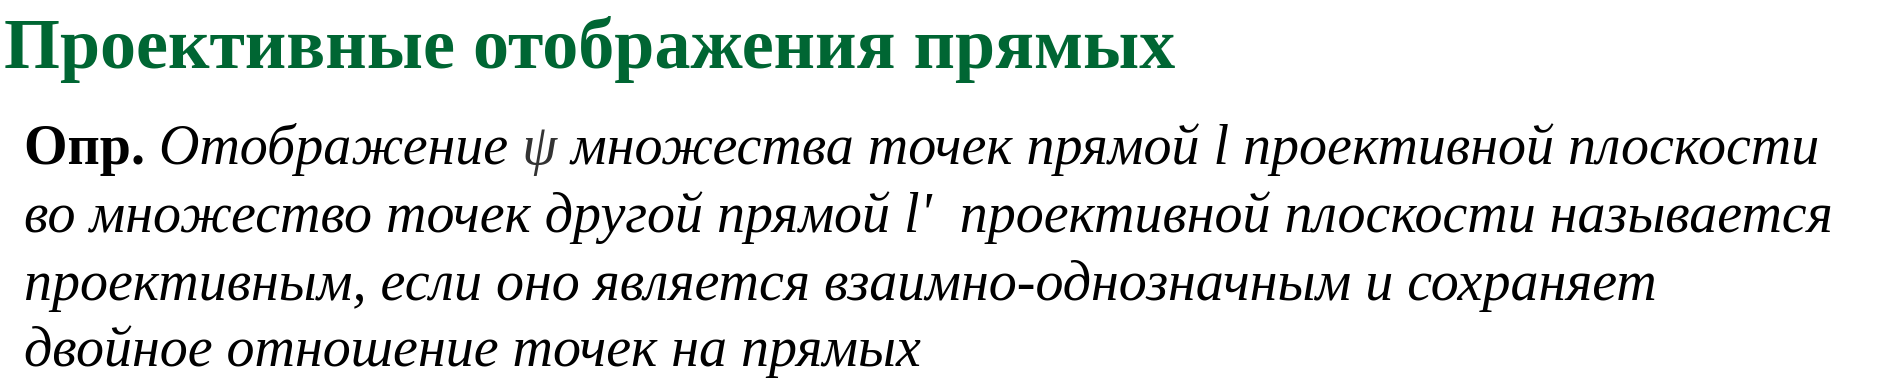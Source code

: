 <mxfile version="20.8.16" type="device" pages="16"><diagram name="p01" id="DLQpAvPrtUbYdDvNZ_r8"><mxGraphModel dx="1434" dy="856" grid="1" gridSize="10" guides="1" tooltips="1" connect="1" arrows="1" fold="1" page="1" pageScale="1" pageWidth="1169" pageHeight="827" math="1" shadow="0"><root><mxCell id="KzKFW0jnUTyGEeZzbuEv-0"/><mxCell id="KzKFW0jnUTyGEeZzbuEv-1" parent="KzKFW0jnUTyGEeZzbuEv-0"/><mxCell id="KzKFW0jnUTyGEeZzbuEv-2" value="&lt;font color=&quot;#006633&quot; face=&quot;garamond&quot;&gt;&lt;span style=&quot;font-size: 36px&quot;&gt;&lt;b&gt;Проективные отображения прямых&lt;/b&gt;&lt;/span&gt;&lt;/font&gt;" style="text;html=1;align=left;verticalAlign=middle;whiteSpace=wrap;rounded=0;" parent="KzKFW0jnUTyGEeZzbuEv-1" vertex="1"><mxGeometry x="40" y="39" width="920" height="20" as="geometry"/></mxCell><mxCell id="KzKFW0jnUTyGEeZzbuEv-3" value="&lt;div&gt;&lt;/div&gt;&lt;b style=&quot;font-size: 28px ; font-family: &amp;#34;times new roman&amp;#34;&quot;&gt;Опр.&lt;/b&gt;&lt;span style=&quot;font-size: 28px ; font-family: &amp;#34;times new roman&amp;#34;&quot;&gt;&amp;nbsp;&lt;/span&gt;&lt;i style=&quot;font-size: 28px ; font-family: &amp;#34;times new roman&amp;#34;&quot;&gt;Отображение&amp;nbsp;&lt;/i&gt;&lt;span style=&quot;color: rgb(51 , 51 , 51) ; font-family: &amp;#34;u0000&amp;#34; ; font-size: 28px ; text-align: center ; background-color: rgb(255 , 255 , 255)&quot;&gt;&lt;i&gt;ψ&lt;/i&gt;&amp;nbsp;&lt;/span&gt;&lt;i style=&quot;font-size: 28px ; font-family: &amp;#34;times new roman&amp;#34;&quot;&gt;множества точек прямой l проективной плоскости&lt;/i&gt;&lt;span style=&quot;color: rgb(51 , 51 , 51) ; font-family: &amp;#34;u0000&amp;#34; ; font-size: 28px ; text-align: center ; background-color: rgb(255 , 255 , 255)&quot;&gt;&lt;br&gt;&lt;/span&gt;&lt;font face=&quot;Times New Roman&quot; style=&quot;font-size: 28px&quot;&gt;&lt;div&gt;&lt;i&gt;во множество точек другой прямой l'&amp;nbsp; проективной плоскости называется&amp;nbsp;&lt;/i&gt;&lt;/div&gt;&lt;i&gt;&lt;font face=&quot;Times New Roman&quot;&gt;&lt;i&gt;проективным, если оно является взаимно-однозначным и сохраняет &lt;br&gt;двойное отношение точек на прямых&lt;/i&gt;&lt;/font&gt;&lt;/i&gt;&lt;/font&gt;" style="text;html=1;align=left;verticalAlign=middle;resizable=0;points=[];autosize=1;" parent="KzKFW0jnUTyGEeZzbuEv-1" vertex="1"><mxGeometry x="50" y="110" width="930" height="80" as="geometry"/></mxCell></root></mxGraphModel></diagram><diagram name="p02" id="YPdVXJu-xIlIaCmpYBs6"><mxGraphModel dx="1422" dy="878" grid="1" gridSize="10" guides="1" tooltips="1" connect="1" arrows="1" fold="1" page="1" pageScale="1" pageWidth="1169" pageHeight="827" math="1" shadow="0"><root><mxCell id="uJIFPMCv4TthrZqJF3ER-0"/><mxCell id="uJIFPMCv4TthrZqJF3ER-1" parent="uJIFPMCv4TthrZqJF3ER-0"/><mxCell id="uJIFPMCv4TthrZqJF3ER-2" value="&lt;font color=&quot;#006633&quot; face=&quot;garamond&quot;&gt;&lt;span style=&quot;font-size: 36px&quot;&gt;&lt;b&gt;Перспективные отображения прямых&lt;/b&gt;&lt;/span&gt;&lt;/font&gt;" style="text;html=1;align=left;verticalAlign=middle;whiteSpace=wrap;rounded=0;" parent="uJIFPMCv4TthrZqJF3ER-1" vertex="1"><mxGeometry x="40" y="39" width="920" height="20" as="geometry"/></mxCell><mxCell id="uJIFPMCv4TthrZqJF3ER-27" value="&lt;div&gt;&lt;/div&gt;&lt;b style=&quot;font-size: 28px ; font-family: &amp;#34;times new roman&amp;#34;&quot;&gt;Опр.&lt;/b&gt;&lt;span style=&quot;font-size: 28px ; font-family: &amp;#34;times new roman&amp;#34;&quot;&gt;&amp;nbsp;&lt;/span&gt;&lt;i style=&quot;font-size: 28px ; font-family: &amp;#34;times new roman&amp;#34;&quot;&gt;Отображение&amp;nbsp;&lt;/i&gt;&lt;span style=&quot;color: rgb(51 , 51 , 51) ; font-family: &amp;#34;u0000&amp;#34; ; font-size: 28px ; text-align: center ; background-color: rgb(255 , 255 , 255)&quot;&gt;&lt;i&gt;ψ&lt;/i&gt;&amp;nbsp;&lt;/span&gt;&lt;i style=&quot;font-size: 28px ; font-family: &amp;#34;times new roman&amp;#34;&quot;&gt;множества точек прямой l проективной плоскости&lt;/i&gt;&lt;span style=&quot;color: rgb(51 , 51 , 51) ; font-family: &amp;#34;u0000&amp;#34; ; font-size: 28px ; text-align: center ; background-color: rgb(255 , 255 , 255)&quot;&gt;&lt;br&gt;&lt;/span&gt;&lt;font face=&quot;Times New Roman&quot; style=&quot;font-size: 28px&quot;&gt;&lt;div&gt;&lt;i&gt;во множество точек другой прямой l'&amp;nbsp; проективной плоскости называется&amp;nbsp;&lt;/i&gt;&lt;/div&gt;&lt;i&gt;&lt;font face=&quot;Times New Roman&quot;&gt;&lt;i&gt;перспективным с центром в точке&amp;nbsp;&lt;/i&gt;O&lt;/font&gt;&lt;/i&gt;&lt;/font&gt;&lt;span style=&quot;color: rgb(51 , 51 , 51) ; font-family: &amp;#34;u2000&amp;#34; ; font-size: 28px ; text-align: center ; background-color: rgb(255 , 255 , 255)&quot;&gt;∉ &lt;i&gt;l,&amp;nbsp;&lt;/i&gt;&lt;/span&gt;&lt;font face=&quot;Times New Roman&quot; style=&quot;font-size: 28px&quot;&gt;&lt;i&gt;&lt;font face=&quot;Times New Roman&quot;&gt;O&lt;/font&gt;&lt;/i&gt;&lt;/font&gt;&lt;span style=&quot;color: rgb(51 , 51 , 51) ; font-family: &amp;#34;u2000&amp;#34; ; font-size: 28px ; text-align: center ; background-color: rgb(255 , 255 , 255)&quot;&gt;∉&amp;nbsp;&lt;i&gt;l'&lt;/i&gt;&lt;/span&gt;&lt;font face=&quot;Times New Roman&quot; style=&quot;font-style: italic ; font-size: 28px ; font-family: &amp;#34;times new roman&amp;#34;&quot;&gt;, если точки&amp;nbsp;&lt;/font&gt;&lt;span style=&quot;font-style: italic ; font-size: 28px ; font-family: &amp;#34;times new roman&amp;#34;&quot;&gt;O&lt;/span&gt;&lt;font face=&quot;Times New Roman&quot; style=&quot;font-style: italic ; font-size: 28px ; font-family: &amp;#34;times new roman&amp;#34;&quot;&gt;,&lt;/font&gt;&lt;font style=&quot;font-style: italic ; font-size: 28px ; font-family: &amp;#34;helvetica&amp;#34;&quot;&gt;&lt;font face=&quot;Times New Roman&quot;&gt; A&lt;/font&gt;&lt;span style=&quot;color: rgb(51 , 51 , 51) ; font-family: &amp;#34;times new roman&amp;#34; ; background-color: rgb(255 , 255 , 255)&quot;&gt;∈ &lt;i&gt;l&lt;/i&gt;&lt;/span&gt;&lt;/font&gt;&lt;font face=&quot;Times New Roman&quot; style=&quot;font-style: italic ; font-size: 28px ; font-family: &amp;#34;times new roman&amp;#34;&quot;&gt;&amp;nbsp;, A'&amp;nbsp;&lt;/font&gt;&lt;span style=&quot;font-style: italic ; font-size: 28px ; color: rgb(51 , 51 , 51) ; font-family: &amp;#34;times new roman&amp;#34; ; background-color: rgb(255 , 255 , 255)&quot;&gt;∈&amp;nbsp;&lt;/span&gt;&lt;i style=&quot;font-size: 28px ; color: rgb(51 , 51 , 51) ; font-family: &amp;#34;times new roman&amp;#34;&quot;&gt;l'&lt;/i&gt;&lt;span style=&quot;color: rgb(51 , 51 , 51) ; font-family: &amp;#34;u2000&amp;#34; ; font-size: 28px ; text-align: center ; background-color: rgb(255 , 255 , 255)&quot;&gt;&lt;i&gt;&lt;br&gt;&lt;/i&gt;&lt;/span&gt;&lt;font face=&quot;Times New Roman&quot; style=&quot;font-size: 28px&quot;&gt;&lt;div&gt;&lt;i&gt;располагаются на одной прямой и&amp;nbsp;&lt;/i&gt;&lt;span&gt;&amp;nbsp;&lt;/span&gt;&lt;/div&gt;&lt;/font&gt;" style="text;html=1;align=left;verticalAlign=middle;resizable=0;points=[];autosize=1;" parent="uJIFPMCv4TthrZqJF3ER-1" vertex="1"><mxGeometry x="50" y="115" width="930" height="70" as="geometry"/></mxCell><mxCell id="AOTm9WpBNPdCGlpTdOO_-6" value="&lt;font face=&quot;times new roman&quot;&gt;&lt;span style=&quot;font-size: 28px&quot;&gt;&lt;i&gt;Свойства:&lt;br&gt;&lt;ul&gt;&lt;li&gt;&lt;font face=&quot;times new roman&quot;&gt;&lt;span style=&quot;font-size: 28px&quot;&gt;&lt;i&gt;взаимно-однозначность&lt;/i&gt;&lt;/span&gt;&lt;/font&gt;&lt;/li&gt;&lt;li&gt;&lt;font face=&quot;times new roman&quot;&gt;&lt;span style=&quot;font-size: 28px&quot;&gt;&lt;i&gt;существование неподвижной точки&lt;/i&gt;&lt;/span&gt;&lt;/font&gt;&lt;/li&gt;&lt;li&gt;&lt;font face=&quot;times new roman&quot;&gt;&lt;span style=&quot;font-size: 28px&quot;&gt;&lt;i&gt;сохранение двойного отношения&lt;/i&gt;&lt;/span&gt;&lt;/font&gt;&lt;/li&gt;&lt;/ul&gt;&lt;/i&gt;&lt;/span&gt;&lt;/font&gt;" style="text;html=1;align=left;verticalAlign=middle;resizable=0;points=[];autosize=1;" parent="uJIFPMCv4TthrZqJF3ER-1" vertex="1"><mxGeometry x="50" y="353" width="490" height="120" as="geometry"/></mxCell><mxCell id="iNDLdJzTFSKuzjC-M5ey-0" value="&lt;font style=&quot;font-size: 28px&quot;&gt;$$\psi: A\rightarrow A' $$&lt;/font&gt;" style="text;html=1;align=center;verticalAlign=middle;resizable=0;points=[];autosize=1;" parent="uJIFPMCv4TthrZqJF3ER-1" vertex="1"><mxGeometry x="425" y="250" width="320" height="20" as="geometry"/></mxCell></root></mxGraphModel></diagram><diagram id="OajB37qfS5taqp_0sIyL" name="p03"><mxGraphModel dx="1422" dy="878" grid="1" gridSize="10" guides="1" tooltips="1" connect="1" arrows="1" fold="1" page="1" pageScale="1" pageWidth="1169" pageHeight="827" math="0" shadow="0"><root><mxCell id="ON2HA11NtkQmvKsnWKOJ-0"/><mxCell id="ON2HA11NtkQmvKsnWKOJ-1" parent="ON2HA11NtkQmvKsnWKOJ-0"/><mxCell id="Q6S6-TnNtL9UczXBH06b-0" value="&lt;font color=&quot;#006633&quot; face=&quot;garamond&quot;&gt;&lt;span style=&quot;font-size: 36px&quot;&gt;&lt;b&gt;Перспективные отображения прямых&lt;/b&gt;&lt;/span&gt;&lt;/font&gt;" style="text;html=1;align=left;verticalAlign=middle;whiteSpace=wrap;rounded=0;" parent="ON2HA11NtkQmvKsnWKOJ-1" vertex="1"><mxGeometry x="40" y="39" width="920" height="20" as="geometry"/></mxCell><mxCell id="Q6S6-TnNtL9UczXBH06b-3" value="" style="endArrow=none;html=1;dashed=1;" parent="ON2HA11NtkQmvKsnWKOJ-1" edge="1"><mxGeometry width="50" height="50" relative="1" as="geometry"><mxPoint x="784" y="800" as="sourcePoint"/><mxPoint x="414" y="120" as="targetPoint"/></mxGeometry></mxCell><mxCell id="Q6S6-TnNtL9UczXBH06b-5" value="" style="endArrow=none;html=1;dashed=1;" parent="ON2HA11NtkQmvKsnWKOJ-1" source="Q6S6-TnNtL9UczXBH06b-14" edge="1"><mxGeometry width="50" height="50" relative="1" as="geometry"><mxPoint x="314" y="800" as="sourcePoint"/><mxPoint x="614" y="120" as="targetPoint"/></mxGeometry></mxCell><mxCell id="Q6S6-TnNtL9UczXBH06b-6" value="" style="endArrow=none;html=1;" parent="ON2HA11NtkQmvKsnWKOJ-1" edge="1"><mxGeometry width="50" height="50" relative="1" as="geometry"><mxPoint x="44" y="720" as="sourcePoint"/><mxPoint x="1124" y="720" as="targetPoint"/></mxGeometry></mxCell><mxCell id="Q6S6-TnNtL9UczXBH06b-7" value="&lt;font style=&quot;font-size: 18px&quot;&gt;A&lt;/font&gt;" style="text;html=1;align=center;verticalAlign=middle;resizable=0;points=[];autosize=1;" parent="ON2HA11NtkQmvKsnWKOJ-1" vertex="1"><mxGeometry x="304" y="730" width="30" height="20" as="geometry"/></mxCell><mxCell id="Q6S6-TnNtL9UczXBH06b-9" value="&lt;font style=&quot;font-size: 18px&quot;&gt;B&lt;/font&gt;" style="text;html=1;align=center;verticalAlign=middle;resizable=0;points=[];autosize=1;" parent="ON2HA11NtkQmvKsnWKOJ-1" vertex="1"><mxGeometry x="539" y="730" width="30" height="20" as="geometry"/></mxCell><mxCell id="Q6S6-TnNtL9UczXBH06b-10" value="&lt;font style=&quot;font-size: 18px&quot;&gt;C&lt;/font&gt;" style="text;html=1;align=center;verticalAlign=middle;resizable=0;points=[];autosize=1;" parent="ON2HA11NtkQmvKsnWKOJ-1" vertex="1"><mxGeometry x="704" y="730" width="30" height="20" as="geometry"/></mxCell><mxCell id="Q6S6-TnNtL9UczXBH06b-11" value="" style="ellipse;whiteSpace=wrap;html=1;aspect=fixed;fillColor=#7EA6E0;" parent="ON2HA11NtkQmvKsnWKOJ-1" vertex="1"><mxGeometry x="738" y="717" width="5" height="5" as="geometry"/></mxCell><mxCell id="Q6S6-TnNtL9UczXBH06b-13" value="&lt;font style=&quot;font-size: 18px&quot;&gt;O&lt;/font&gt;" style="text;html=1;align=center;verticalAlign=middle;resizable=0;points=[];autosize=1;" parent="ON2HA11NtkQmvKsnWKOJ-1" vertex="1"><mxGeometry x="484" y="302" width="30" height="20" as="geometry"/></mxCell><mxCell id="Q6S6-TnNtL9UczXBH06b-14" value="" style="ellipse;whiteSpace=wrap;html=1;aspect=fixed;fillColor=#7EA6E0;" parent="ON2HA11NtkQmvKsnWKOJ-1" vertex="1"><mxGeometry x="345" y="718" width="5" height="5" as="geometry"/></mxCell><mxCell id="Q6S6-TnNtL9UczXBH06b-15" value="" style="endArrow=none;html=1;dashed=1;" parent="ON2HA11NtkQmvKsnWKOJ-1" target="Q6S6-TnNtL9UczXBH06b-14" edge="1"><mxGeometry width="50" height="50" relative="1" as="geometry"><mxPoint x="314" y="800" as="sourcePoint"/><mxPoint x="614" y="120" as="targetPoint"/></mxGeometry></mxCell><mxCell id="Q6S6-TnNtL9UczXBH06b-28" value="" style="endArrow=none;html=1;strokeColor=#000000;strokeWidth=1;" parent="ON2HA11NtkQmvKsnWKOJ-1" edge="1"><mxGeometry width="50" height="50" relative="1" as="geometry"><mxPoint x="210" y="150" as="sourcePoint"/><mxPoint x="900" y="804" as="targetPoint"/></mxGeometry></mxCell><mxCell id="Q6S6-TnNtL9UczXBH06b-31" value="" style="ellipse;whiteSpace=wrap;html=1;aspect=fixed;fillColor=#7EA6E0;" parent="ON2HA11NtkQmvKsnWKOJ-1" vertex="1"><mxGeometry x="482" y="407" width="5" height="5" as="geometry"/></mxCell><mxCell id="Q6S6-TnNtL9UczXBH06b-32" value="" style="ellipse;whiteSpace=wrap;html=1;aspect=fixed;fillColor=#7EA6E0;" parent="ON2HA11NtkQmvKsnWKOJ-1" vertex="1"><mxGeometry x="663" y="580" width="5" height="5" as="geometry"/></mxCell><mxCell id="Q6S6-TnNtL9UczXBH06b-33" value="&lt;font style=&quot;font-size: 18px&quot;&gt;C'&lt;/font&gt;" style="text;html=1;align=center;verticalAlign=middle;resizable=0;points=[];autosize=1;" parent="ON2HA11NtkQmvKsnWKOJ-1" vertex="1"><mxGeometry x="670" y="560" width="30" height="20" as="geometry"/></mxCell><mxCell id="Q6S6-TnNtL9UczXBH06b-34" value="&lt;font style=&quot;font-size: 18px&quot;&gt;B'&lt;/font&gt;" style="text;html=1;align=center;verticalAlign=middle;resizable=0;points=[];autosize=1;" parent="ON2HA11NtkQmvKsnWKOJ-1" vertex="1"><mxGeometry x="508.5" y="460" width="30" height="20" as="geometry"/></mxCell><mxCell id="Q6S6-TnNtL9UczXBH06b-35" value="&lt;font style=&quot;font-size: 18px&quot;&gt;A'&lt;/font&gt;" style="text;html=1;align=center;verticalAlign=middle;resizable=0;points=[];autosize=1;" parent="ON2HA11NtkQmvKsnWKOJ-1" vertex="1"><mxGeometry x="435" y="404" width="30" height="20" as="geometry"/></mxCell><mxCell id="Q6S6-TnNtL9UczXBH06b-8" value="" style="ellipse;whiteSpace=wrap;html=1;aspect=fixed;fillColor=#7EA6E0;" parent="ON2HA11NtkQmvKsnWKOJ-1" vertex="1"><mxGeometry x="563" y="718" width="5" height="5" as="geometry"/></mxCell><mxCell id="Q6S6-TnNtL9UczXBH06b-36" value="" style="endArrow=none;html=1;strokeWidth=1;dashed=1;" parent="ON2HA11NtkQmvKsnWKOJ-1" edge="1"><mxGeometry width="50" height="50" relative="1" as="geometry"><mxPoint x="572" y="790" as="sourcePoint"/><mxPoint x="502" y="120" as="targetPoint"/></mxGeometry></mxCell><mxCell id="Q6S6-TnNtL9UczXBH06b-29" value="" style="ellipse;whiteSpace=wrap;html=1;aspect=fixed;fillColor=#7EA6E0;" parent="ON2HA11NtkQmvKsnWKOJ-1" vertex="1"><mxGeometry x="535.5" y="459" width="5" height="5" as="geometry"/></mxCell><mxCell id="Q6S6-TnNtL9UczXBH06b-12" value="" style="ellipse;whiteSpace=wrap;html=1;aspect=fixed;fillColor=#7EA6E0;" parent="ON2HA11NtkQmvKsnWKOJ-1" vertex="1"><mxGeometry x="521" y="318" width="5" height="5" as="geometry"/></mxCell><mxCell id="Q6S6-TnNtL9UczXBH06b-38" value="" style="endArrow=none;html=1;strokeWidth=1;dashed=1;" parent="ON2HA11NtkQmvKsnWKOJ-1" edge="1"><mxGeometry width="50" height="50" relative="1" as="geometry"><mxPoint x="868" y="800" as="sourcePoint"/><mxPoint x="380" y="120" as="targetPoint"/></mxGeometry></mxCell><mxCell id="Q6S6-TnNtL9UczXBH06b-37" value="" style="ellipse;whiteSpace=wrap;html=1;aspect=fixed;fillColor=#7EA6E0;" parent="ON2HA11NtkQmvKsnWKOJ-1" vertex="1"><mxGeometry x="809" y="717" width="5" height="5" as="geometry"/></mxCell><mxCell id="Q6S6-TnNtL9UczXBH06b-39" value="&lt;font style=&quot;font-size: 18px&quot;&gt;D&lt;/font&gt;" style="text;html=1;align=center;verticalAlign=middle;resizable=0;points=[];autosize=1;" parent="ON2HA11NtkQmvKsnWKOJ-1" vertex="1"><mxGeometry x="809" y="690" width="30" height="20" as="geometry"/></mxCell><mxCell id="Q6S6-TnNtL9UczXBH06b-40" value="&lt;font style=&quot;font-size: 18px&quot;&gt;D'&lt;/font&gt;" style="text;html=1;align=center;verticalAlign=middle;resizable=0;points=[];autosize=1;" parent="ON2HA11NtkQmvKsnWKOJ-1" vertex="1"><mxGeometry x="784" y="730" width="30" height="20" as="geometry"/></mxCell><mxCell id="6LQiTudkKrv5bVh54Gs0-0" value="&lt;font face=&quot;Times New Roman&quot; size=&quot;1&quot;&gt;&lt;i style=&quot;font-size: 28px&quot;&gt;l&lt;/i&gt;&lt;/font&gt;" style="text;html=1;align=center;verticalAlign=middle;resizable=0;points=[];autosize=1;" parent="ON2HA11NtkQmvKsnWKOJ-1" vertex="1"><mxGeometry x="1080" y="685" width="20" height="30" as="geometry"/></mxCell><mxCell id="6LQiTudkKrv5bVh54Gs0-1" value="&lt;font face=&quot;Times New Roman&quot; size=&quot;1&quot;&gt;&lt;i style=&quot;font-size: 28px&quot;&gt;l'&lt;/i&gt;&lt;/font&gt;" style="text;html=1;align=center;verticalAlign=middle;resizable=0;points=[];autosize=1;" parent="ON2HA11NtkQmvKsnWKOJ-1" vertex="1"><mxGeometry x="895" y="770" width="30" height="30" as="geometry"/></mxCell></root></mxGraphModel></diagram><diagram name="p031" id="HpWThJ2pgccdVM8lGNxr"><mxGraphModel dx="1422" dy="878" grid="1" gridSize="10" guides="1" tooltips="1" connect="1" arrows="1" fold="1" page="1" pageScale="1" pageWidth="1169" pageHeight="827" math="0" shadow="0"><root><mxCell id="TyQJtWrPm1MAAYYrMgOU-0"/><mxCell id="TyQJtWrPm1MAAYYrMgOU-1" parent="TyQJtWrPm1MAAYYrMgOU-0"/><mxCell id="TyQJtWrPm1MAAYYrMgOU-2" value="&lt;font color=&quot;#006633&quot; face=&quot;garamond&quot;&gt;&lt;span style=&quot;font-size: 36px&quot;&gt;&lt;b&gt;Перспективные отображения прямых&lt;/b&gt;&lt;/span&gt;&lt;/font&gt;" style="text;html=1;align=left;verticalAlign=middle;whiteSpace=wrap;rounded=0;" parent="TyQJtWrPm1MAAYYrMgOU-1" vertex="1"><mxGeometry x="40" y="39" width="920" height="20" as="geometry"/></mxCell><mxCell id="TyQJtWrPm1MAAYYrMgOU-3" value="" style="endArrow=none;html=1;dashed=1;" parent="TyQJtWrPm1MAAYYrMgOU-1" edge="1"><mxGeometry width="50" height="50" relative="1" as="geometry"><mxPoint x="784" y="800" as="sourcePoint"/><mxPoint x="414" y="120" as="targetPoint"/></mxGeometry></mxCell><mxCell id="TyQJtWrPm1MAAYYrMgOU-4" value="" style="endArrow=none;html=1;dashed=1;" parent="TyQJtWrPm1MAAYYrMgOU-1" source="TyQJtWrPm1MAAYYrMgOU-11" edge="1"><mxGeometry width="50" height="50" relative="1" as="geometry"><mxPoint x="314" y="800" as="sourcePoint"/><mxPoint x="614" y="120" as="targetPoint"/></mxGeometry></mxCell><mxCell id="TyQJtWrPm1MAAYYrMgOU-5" value="" style="endArrow=none;html=1;" parent="TyQJtWrPm1MAAYYrMgOU-1" edge="1"><mxGeometry width="50" height="50" relative="1" as="geometry"><mxPoint x="44" y="720" as="sourcePoint"/><mxPoint x="1124" y="720" as="targetPoint"/></mxGeometry></mxCell><mxCell id="TyQJtWrPm1MAAYYrMgOU-6" value="&lt;font style=&quot;font-size: 18px&quot;&gt;A&lt;/font&gt;" style="text;html=1;align=center;verticalAlign=middle;resizable=0;points=[];autosize=1;" parent="TyQJtWrPm1MAAYYrMgOU-1" vertex="1"><mxGeometry x="304" y="730" width="30" height="20" as="geometry"/></mxCell><mxCell id="TyQJtWrPm1MAAYYrMgOU-7" value="&lt;font style=&quot;font-size: 18px&quot;&gt;B&lt;/font&gt;" style="text;html=1;align=center;verticalAlign=middle;resizable=0;points=[];autosize=1;" parent="TyQJtWrPm1MAAYYrMgOU-1" vertex="1"><mxGeometry x="539" y="730" width="30" height="20" as="geometry"/></mxCell><mxCell id="TyQJtWrPm1MAAYYrMgOU-8" value="&lt;font style=&quot;font-size: 18px&quot;&gt;C&lt;/font&gt;" style="text;html=1;align=center;verticalAlign=middle;resizable=0;points=[];autosize=1;" parent="TyQJtWrPm1MAAYYrMgOU-1" vertex="1"><mxGeometry x="704" y="730" width="30" height="20" as="geometry"/></mxCell><mxCell id="TyQJtWrPm1MAAYYrMgOU-9" value="" style="ellipse;whiteSpace=wrap;html=1;aspect=fixed;fillColor=#7EA6E0;" parent="TyQJtWrPm1MAAYYrMgOU-1" vertex="1"><mxGeometry x="738" y="717" width="5" height="5" as="geometry"/></mxCell><mxCell id="TyQJtWrPm1MAAYYrMgOU-10" value="&lt;font style=&quot;font-size: 18px&quot;&gt;O&lt;/font&gt;" style="text;html=1;align=center;verticalAlign=middle;resizable=0;points=[];autosize=1;" parent="TyQJtWrPm1MAAYYrMgOU-1" vertex="1"><mxGeometry x="484" y="302" width="30" height="20" as="geometry"/></mxCell><mxCell id="TyQJtWrPm1MAAYYrMgOU-11" value="" style="ellipse;whiteSpace=wrap;html=1;aspect=fixed;fillColor=#7EA6E0;" parent="TyQJtWrPm1MAAYYrMgOU-1" vertex="1"><mxGeometry x="345" y="718" width="5" height="5" as="geometry"/></mxCell><mxCell id="TyQJtWrPm1MAAYYrMgOU-12" value="" style="endArrow=none;html=1;dashed=1;" parent="TyQJtWrPm1MAAYYrMgOU-1" target="TyQJtWrPm1MAAYYrMgOU-11" edge="1"><mxGeometry width="50" height="50" relative="1" as="geometry"><mxPoint x="314" y="800" as="sourcePoint"/><mxPoint x="614" y="120" as="targetPoint"/></mxGeometry></mxCell><mxCell id="TyQJtWrPm1MAAYYrMgOU-13" value="" style="endArrow=none;html=1;strokeColor=#000000;strokeWidth=1;" parent="TyQJtWrPm1MAAYYrMgOU-1" edge="1"><mxGeometry width="50" height="50" relative="1" as="geometry"><mxPoint x="110" y="480" as="sourcePoint"/><mxPoint x="1100" y="480" as="targetPoint"/></mxGeometry></mxCell><mxCell id="TyQJtWrPm1MAAYYrMgOU-14" value="" style="ellipse;whiteSpace=wrap;html=1;aspect=fixed;fillColor=#7EA6E0;" parent="TyQJtWrPm1MAAYYrMgOU-1" vertex="1"><mxGeometry x="451.5" y="478" width="5" height="5" as="geometry"/></mxCell><mxCell id="TyQJtWrPm1MAAYYrMgOU-15" value="" style="ellipse;whiteSpace=wrap;html=1;aspect=fixed;fillColor=#7EA6E0;" parent="TyQJtWrPm1MAAYYrMgOU-1" vertex="1"><mxGeometry x="607" y="477" width="5" height="5" as="geometry"/></mxCell><mxCell id="TyQJtWrPm1MAAYYrMgOU-16" value="&lt;font style=&quot;font-size: 18px&quot;&gt;C'&lt;/font&gt;" style="text;html=1;align=center;verticalAlign=middle;resizable=0;points=[];autosize=1;" parent="TyQJtWrPm1MAAYYrMgOU-1" vertex="1"><mxGeometry x="568" y="457" width="30" height="20" as="geometry"/></mxCell><mxCell id="TyQJtWrPm1MAAYYrMgOU-17" value="&lt;font style=&quot;font-size: 18px&quot;&gt;B'&lt;/font&gt;" style="text;html=1;align=center;verticalAlign=middle;resizable=0;points=[];autosize=1;" parent="TyQJtWrPm1MAAYYrMgOU-1" vertex="1"><mxGeometry x="508.5" y="460" width="30" height="20" as="geometry"/></mxCell><mxCell id="TyQJtWrPm1MAAYYrMgOU-18" value="&lt;font style=&quot;font-size: 18px&quot;&gt;A'&lt;/font&gt;" style="text;html=1;align=center;verticalAlign=middle;resizable=0;points=[];autosize=1;" parent="TyQJtWrPm1MAAYYrMgOU-1" vertex="1"><mxGeometry x="426.5" y="460" width="30" height="20" as="geometry"/></mxCell><mxCell id="TyQJtWrPm1MAAYYrMgOU-19" value="" style="ellipse;whiteSpace=wrap;html=1;aspect=fixed;fillColor=#7EA6E0;" parent="TyQJtWrPm1MAAYYrMgOU-1" vertex="1"><mxGeometry x="563" y="718" width="5" height="5" as="geometry"/></mxCell><mxCell id="TyQJtWrPm1MAAYYrMgOU-20" value="" style="endArrow=none;html=1;strokeWidth=1;dashed=1;" parent="TyQJtWrPm1MAAYYrMgOU-1" edge="1"><mxGeometry width="50" height="50" relative="1" as="geometry"><mxPoint x="572" y="790" as="sourcePoint"/><mxPoint x="502" y="120" as="targetPoint"/></mxGeometry></mxCell><mxCell id="TyQJtWrPm1MAAYYrMgOU-21" value="" style="ellipse;whiteSpace=wrap;html=1;aspect=fixed;fillColor=#7EA6E0;" parent="TyQJtWrPm1MAAYYrMgOU-1" vertex="1"><mxGeometry x="537" y="477" width="5" height="5" as="geometry"/></mxCell><mxCell id="TyQJtWrPm1MAAYYrMgOU-22" value="" style="ellipse;whiteSpace=wrap;html=1;aspect=fixed;fillColor=#7EA6E0;" parent="TyQJtWrPm1MAAYYrMgOU-1" vertex="1"><mxGeometry x="521" y="318" width="5" height="5" as="geometry"/></mxCell><mxCell id="TyQJtWrPm1MAAYYrMgOU-23" value="" style="endArrow=none;html=1;strokeWidth=1;dashed=1;" parent="TyQJtWrPm1MAAYYrMgOU-1" edge="1"><mxGeometry width="50" height="50" relative="1" as="geometry"><mxPoint x="1130" y="320" as="sourcePoint"/><mxPoint x="110" y="320" as="targetPoint"/></mxGeometry></mxCell><mxCell id="TyQJtWrPm1MAAYYrMgOU-25" value="&lt;font style=&quot;font-size: 18px&quot;&gt;D&lt;/font&gt;" style="text;html=1;align=center;verticalAlign=middle;resizable=0;points=[];autosize=1;" parent="TyQJtWrPm1MAAYYrMgOU-1" vertex="1"><mxGeometry x="1100" y="330" width="30" height="20" as="geometry"/></mxCell><mxCell id="TyQJtWrPm1MAAYYrMgOU-26" value="&lt;font style=&quot;font-size: 18px&quot;&gt;D'&lt;/font&gt;" style="text;html=1;align=center;verticalAlign=middle;resizable=0;points=[];autosize=1;" parent="TyQJtWrPm1MAAYYrMgOU-1" vertex="1"><mxGeometry x="1110" y="282" width="30" height="20" as="geometry"/></mxCell><mxCell id="TyQJtWrPm1MAAYYrMgOU-27" value="&lt;font face=&quot;Times New Roman&quot; size=&quot;1&quot;&gt;&lt;i style=&quot;font-size: 28px&quot;&gt;l&lt;/i&gt;&lt;/font&gt;" style="text;html=1;align=center;verticalAlign=middle;resizable=0;points=[];autosize=1;" parent="TyQJtWrPm1MAAYYrMgOU-1" vertex="1"><mxGeometry x="1080" y="685" width="20" height="30" as="geometry"/></mxCell><mxCell id="TyQJtWrPm1MAAYYrMgOU-28" value="&lt;font face=&quot;Times New Roman&quot; size=&quot;1&quot;&gt;&lt;i style=&quot;font-size: 28px&quot;&gt;l'&lt;/i&gt;&lt;/font&gt;" style="text;html=1;align=center;verticalAlign=middle;resizable=0;points=[];autosize=1;" parent="TyQJtWrPm1MAAYYrMgOU-1" vertex="1"><mxGeometry x="1060" y="434" width="30" height="30" as="geometry"/></mxCell></root></mxGraphModel></diagram><diagram name="p032" id="5DeRnPOCHpGmFb_mSooe"><mxGraphModel dx="1422" dy="878" grid="1" gridSize="10" guides="1" tooltips="1" connect="1" arrows="1" fold="1" page="1" pageScale="1" pageWidth="1169" pageHeight="827" math="0" shadow="0"><root><mxCell id="oebTPH8au2H-xUL0TYE0-0"/><mxCell id="oebTPH8au2H-xUL0TYE0-1" parent="oebTPH8au2H-xUL0TYE0-0"/><mxCell id="oebTPH8au2H-xUL0TYE0-2" value="&lt;font color=&quot;#006633&quot; face=&quot;garamond&quot;&gt;&lt;span style=&quot;font-size: 36px&quot;&gt;&lt;b&gt;Перспективные отображения прямых&lt;/b&gt;&lt;/span&gt;&lt;/font&gt;" style="text;html=1;align=left;verticalAlign=middle;whiteSpace=wrap;rounded=0;" parent="oebTPH8au2H-xUL0TYE0-1" vertex="1"><mxGeometry x="40" y="39" width="920" height="20" as="geometry"/></mxCell><mxCell id="oebTPH8au2H-xUL0TYE0-3" value="" style="endArrow=none;html=1;dashed=1;" parent="oebTPH8au2H-xUL0TYE0-1" edge="1"><mxGeometry width="50" height="50" relative="1" as="geometry"><mxPoint x="784" y="787" as="sourcePoint"/><mxPoint x="780" y="180" as="targetPoint"/></mxGeometry></mxCell><mxCell id="oebTPH8au2H-xUL0TYE0-4" value="" style="endArrow=none;html=1;dashed=1;" parent="oebTPH8au2H-xUL0TYE0-1" edge="1"><mxGeometry width="50" height="50" relative="1" as="geometry"><mxPoint x="347" y="780" as="sourcePoint"/><mxPoint x="347" y="180" as="targetPoint"/></mxGeometry></mxCell><mxCell id="oebTPH8au2H-xUL0TYE0-5" value="" style="endArrow=none;html=1;" parent="oebTPH8au2H-xUL0TYE0-1" edge="1"><mxGeometry width="50" height="50" relative="1" as="geometry"><mxPoint x="44" y="720" as="sourcePoint"/><mxPoint x="1124" y="720" as="targetPoint"/></mxGeometry></mxCell><mxCell id="oebTPH8au2H-xUL0TYE0-6" value="&lt;font style=&quot;font-size: 18px&quot;&gt;A&lt;/font&gt;" style="text;html=1;align=center;verticalAlign=middle;resizable=0;points=[];autosize=1;" parent="oebTPH8au2H-xUL0TYE0-1" vertex="1"><mxGeometry x="304" y="730" width="30" height="20" as="geometry"/></mxCell><mxCell id="oebTPH8au2H-xUL0TYE0-7" value="&lt;font style=&quot;font-size: 18px&quot;&gt;B&lt;/font&gt;" style="text;html=1;align=center;verticalAlign=middle;resizable=0;points=[];autosize=1;" parent="oebTPH8au2H-xUL0TYE0-1" vertex="1"><mxGeometry x="539" y="730" width="30" height="20" as="geometry"/></mxCell><mxCell id="oebTPH8au2H-xUL0TYE0-8" value="&lt;font style=&quot;font-size: 18px&quot;&gt;C&lt;/font&gt;" style="text;html=1;align=center;verticalAlign=middle;resizable=0;points=[];autosize=1;" parent="oebTPH8au2H-xUL0TYE0-1" vertex="1"><mxGeometry x="751" y="730" width="30" height="20" as="geometry"/></mxCell><mxCell id="oebTPH8au2H-xUL0TYE0-9" value="" style="ellipse;whiteSpace=wrap;html=1;aspect=fixed;fillColor=#7EA6E0;" parent="oebTPH8au2H-xUL0TYE0-1" vertex="1"><mxGeometry x="781" y="717" width="5" height="5" as="geometry"/></mxCell><mxCell id="oebTPH8au2H-xUL0TYE0-10" value="&lt;font style=&quot;font-size: 18px&quot;&gt;O&lt;/font&gt;" style="text;html=1;align=center;verticalAlign=middle;resizable=0;points=[];autosize=1;" parent="oebTPH8au2H-xUL0TYE0-1" vertex="1"><mxGeometry x="521.5" y="80" width="30" height="20" as="geometry"/></mxCell><mxCell id="oebTPH8au2H-xUL0TYE0-11" value="" style="ellipse;whiteSpace=wrap;html=1;aspect=fixed;fillColor=#7EA6E0;" parent="oebTPH8au2H-xUL0TYE0-1" vertex="1"><mxGeometry x="345" y="718" width="5" height="5" as="geometry"/></mxCell><mxCell id="oebTPH8au2H-xUL0TYE0-12" value="" style="endArrow=none;html=1;strokeColor=#000000;strokeWidth=1;" parent="oebTPH8au2H-xUL0TYE0-1" edge="1"><mxGeometry width="50" height="50" relative="1" as="geometry"><mxPoint x="100" y="380" as="sourcePoint"/><mxPoint x="1100" y="770" as="targetPoint"/></mxGeometry></mxCell><mxCell id="oebTPH8au2H-xUL0TYE0-13" value="" style="ellipse;whiteSpace=wrap;html=1;aspect=fixed;fillColor=#7EA6E0;" parent="oebTPH8au2H-xUL0TYE0-1" vertex="1"><mxGeometry x="345" y="474" width="5" height="5" as="geometry"/></mxCell><mxCell id="oebTPH8au2H-xUL0TYE0-14" value="" style="ellipse;whiteSpace=wrap;html=1;aspect=fixed;fillColor=#7EA6E0;" parent="oebTPH8au2H-xUL0TYE0-1" vertex="1"><mxGeometry x="780" y="644" width="5" height="5" as="geometry"/></mxCell><mxCell id="oebTPH8au2H-xUL0TYE0-15" value="&lt;font style=&quot;font-size: 18px&quot;&gt;C'&lt;/font&gt;" style="text;html=1;align=center;verticalAlign=middle;resizable=0;points=[];autosize=1;" parent="oebTPH8au2H-xUL0TYE0-1" vertex="1"><mxGeometry x="756" y="620" width="30" height="20" as="geometry"/></mxCell><mxCell id="oebTPH8au2H-xUL0TYE0-16" value="&lt;font style=&quot;font-size: 18px&quot;&gt;B'&lt;/font&gt;" style="text;html=1;align=center;verticalAlign=middle;resizable=0;points=[];autosize=1;" parent="oebTPH8au2H-xUL0TYE0-1" vertex="1"><mxGeometry x="544" y="540" width="30" height="20" as="geometry"/></mxCell><mxCell id="oebTPH8au2H-xUL0TYE0-17" value="&lt;font style=&quot;font-size: 18px&quot;&gt;A'&lt;/font&gt;" style="text;html=1;align=center;verticalAlign=middle;resizable=0;points=[];autosize=1;" parent="oebTPH8au2H-xUL0TYE0-1" vertex="1"><mxGeometry x="350" y="457" width="30" height="20" as="geometry"/></mxCell><mxCell id="oebTPH8au2H-xUL0TYE0-19" value="" style="endArrow=none;html=1;strokeWidth=1;dashed=1;" parent="oebTPH8au2H-xUL0TYE0-1" edge="1"><mxGeometry width="50" height="50" relative="1" as="geometry"><mxPoint x="572" y="790" as="sourcePoint"/><mxPoint x="570" y="180" as="targetPoint"/></mxGeometry></mxCell><mxCell id="oebTPH8au2H-xUL0TYE0-20" value="" style="ellipse;whiteSpace=wrap;html=1;aspect=fixed;fillColor=#7EA6E0;" parent="oebTPH8au2H-xUL0TYE0-1" vertex="1"><mxGeometry x="569" y="562" width="5" height="5" as="geometry"/></mxCell><mxCell id="oebTPH8au2H-xUL0TYE0-21" value="" style="ellipse;whiteSpace=wrap;html=1;aspect=fixed;fillColor=#7EA6E0;" parent="oebTPH8au2H-xUL0TYE0-1" vertex="1"><mxGeometry x="551.5" y="80" width="5" height="5" as="geometry"/></mxCell><mxCell id="oebTPH8au2H-xUL0TYE0-22" value="&lt;font face=&quot;Times New Roman&quot; size=&quot;1&quot;&gt;&lt;i style=&quot;font-size: 28px&quot;&gt;l&lt;/i&gt;&lt;/font&gt;" style="text;html=1;align=center;verticalAlign=middle;resizable=0;points=[];autosize=1;" parent="oebTPH8au2H-xUL0TYE0-1" vertex="1"><mxGeometry x="1080" y="685" width="20" height="30" as="geometry"/></mxCell><mxCell id="oebTPH8au2H-xUL0TYE0-23" value="&lt;font face=&quot;Times New Roman&quot; size=&quot;1&quot;&gt;&lt;i style=&quot;font-size: 28px&quot;&gt;l'&lt;/i&gt;&lt;/font&gt;" style="text;html=1;align=center;verticalAlign=middle;resizable=0;points=[];autosize=1;" parent="oebTPH8au2H-xUL0TYE0-1" vertex="1"><mxGeometry x="1030" y="760" width="30" height="30" as="geometry"/></mxCell><mxCell id="oebTPH8au2H-xUL0TYE0-18" value="" style="ellipse;whiteSpace=wrap;html=1;aspect=fixed;fillColor=#7EA6E0;" parent="oebTPH8au2H-xUL0TYE0-1" vertex="1"><mxGeometry x="569" y="718" width="5" height="5" as="geometry"/></mxCell><mxCell id="gcux5sth3s4i7-mDvK1N-0" value="" style="ellipse;whiteSpace=wrap;html=1;aspect=fixed;fillColor=#7EA6E0;" parent="oebTPH8au2H-xUL0TYE0-1" vertex="1"><mxGeometry x="969" y="718" width="5" height="5" as="geometry"/></mxCell><mxCell id="gcux5sth3s4i7-mDvK1N-1" value="&lt;font style=&quot;font-size: 18px&quot;&gt;D&lt;/font&gt;" style="text;html=1;align=center;verticalAlign=middle;resizable=0;points=[];autosize=1;" parent="oebTPH8au2H-xUL0TYE0-1" vertex="1"><mxGeometry x="969" y="697" width="30" height="20" as="geometry"/></mxCell><mxCell id="gcux5sth3s4i7-mDvK1N-2" value="&lt;font style=&quot;font-size: 18px&quot;&gt;D'&lt;/font&gt;" style="text;html=1;align=center;verticalAlign=middle;resizable=0;points=[];autosize=1;" parent="oebTPH8au2H-xUL0TYE0-1" vertex="1"><mxGeometry x="939" y="730" width="30" height="20" as="geometry"/></mxCell><mxCell id="gcux5sth3s4i7-mDvK1N-3" value="" style="endArrow=none;html=1;dashed=1;" parent="oebTPH8au2H-xUL0TYE0-1" edge="1"><mxGeometry width="50" height="50" relative="1" as="geometry"><mxPoint x="973.5" y="787" as="sourcePoint"/><mxPoint x="970" y="180" as="targetPoint"/></mxGeometry></mxCell></root></mxGraphModel></diagram><diagram name="p033" id="b9WkiSXS8QXcPZqR5M1H"><mxGraphModel dx="1422" dy="878" grid="1" gridSize="10" guides="1" tooltips="1" connect="1" arrows="1" fold="1" page="1" pageScale="1" pageWidth="1169" pageHeight="827" math="0" shadow="0"><root><mxCell id="8iMMVC58w2J9IQf3D3qW-0"/><mxCell id="8iMMVC58w2J9IQf3D3qW-1" parent="8iMMVC58w2J9IQf3D3qW-0"/><mxCell id="8iMMVC58w2J9IQf3D3qW-2" value="&lt;font color=&quot;#006633&quot; face=&quot;garamond&quot;&gt;&lt;span style=&quot;font-size: 36px&quot;&gt;&lt;b&gt;Перспективные отображения прямых&lt;/b&gt;&lt;/span&gt;&lt;/font&gt;" style="text;html=1;align=left;verticalAlign=middle;whiteSpace=wrap;rounded=0;" parent="8iMMVC58w2J9IQf3D3qW-1" vertex="1"><mxGeometry x="40" y="39" width="920" height="20" as="geometry"/></mxCell><mxCell id="8iMMVC58w2J9IQf3D3qW-3" value="" style="endArrow=none;html=1;dashed=1;" parent="8iMMVC58w2J9IQf3D3qW-1" edge="1"><mxGeometry width="50" height="50" relative="1" as="geometry"><mxPoint x="784" y="800" as="sourcePoint"/><mxPoint x="780" y="210" as="targetPoint"/></mxGeometry></mxCell><mxCell id="8iMMVC58w2J9IQf3D3qW-4" value="" style="endArrow=none;html=1;dashed=1;" parent="8iMMVC58w2J9IQf3D3qW-1" edge="1"><mxGeometry width="50" height="50" relative="1" as="geometry"><mxPoint x="347" y="780" as="sourcePoint"/><mxPoint x="347" y="210" as="targetPoint"/></mxGeometry></mxCell><mxCell id="8iMMVC58w2J9IQf3D3qW-5" value="" style="endArrow=none;html=1;" parent="8iMMVC58w2J9IQf3D3qW-1" edge="1"><mxGeometry width="50" height="50" relative="1" as="geometry"><mxPoint x="44" y="720" as="sourcePoint"/><mxPoint x="1124" y="720" as="targetPoint"/></mxGeometry></mxCell><mxCell id="8iMMVC58w2J9IQf3D3qW-6" value="&lt;font style=&quot;font-size: 18px&quot;&gt;A&lt;/font&gt;" style="text;html=1;align=center;verticalAlign=middle;resizable=0;points=[];autosize=1;" parent="8iMMVC58w2J9IQf3D3qW-1" vertex="1"><mxGeometry x="304" y="730" width="30" height="20" as="geometry"/></mxCell><mxCell id="8iMMVC58w2J9IQf3D3qW-7" value="&lt;font style=&quot;font-size: 18px&quot;&gt;B&lt;/font&gt;" style="text;html=1;align=center;verticalAlign=middle;resizable=0;points=[];autosize=1;" parent="8iMMVC58w2J9IQf3D3qW-1" vertex="1"><mxGeometry x="539" y="730" width="30" height="20" as="geometry"/></mxCell><mxCell id="8iMMVC58w2J9IQf3D3qW-8" value="&lt;font style=&quot;font-size: 18px&quot;&gt;C&lt;/font&gt;" style="text;html=1;align=center;verticalAlign=middle;resizable=0;points=[];autosize=1;" parent="8iMMVC58w2J9IQf3D3qW-1" vertex="1"><mxGeometry x="756" y="722" width="30" height="20" as="geometry"/></mxCell><mxCell id="8iMMVC58w2J9IQf3D3qW-9" value="" style="ellipse;whiteSpace=wrap;html=1;aspect=fixed;fillColor=#7EA6E0;" parent="8iMMVC58w2J9IQf3D3qW-1" vertex="1"><mxGeometry x="781" y="717" width="5" height="5" as="geometry"/></mxCell><mxCell id="8iMMVC58w2J9IQf3D3qW-10" value="&lt;font style=&quot;font-size: 18px&quot;&gt;O&lt;/font&gt;" style="text;html=1;align=center;verticalAlign=middle;resizable=0;points=[];autosize=1;" parent="8iMMVC58w2J9IQf3D3qW-1" vertex="1"><mxGeometry x="521.5" y="80" width="30" height="20" as="geometry"/></mxCell><mxCell id="8iMMVC58w2J9IQf3D3qW-11" value="" style="ellipse;whiteSpace=wrap;html=1;aspect=fixed;fillColor=#7EA6E0;" parent="8iMMVC58w2J9IQf3D3qW-1" vertex="1"><mxGeometry x="345" y="718" width="5" height="5" as="geometry"/></mxCell><mxCell id="8iMMVC58w2J9IQf3D3qW-13" value="" style="endArrow=none;html=1;strokeColor=#000000;strokeWidth=1;" parent="8iMMVC58w2J9IQf3D3qW-1" edge="1"><mxGeometry width="50" height="50" relative="1" as="geometry"><mxPoint x="110" y="480" as="sourcePoint"/><mxPoint x="1100" y="480" as="targetPoint"/></mxGeometry></mxCell><mxCell id="8iMMVC58w2J9IQf3D3qW-14" value="" style="ellipse;whiteSpace=wrap;html=1;aspect=fixed;fillColor=#7EA6E0;" parent="8iMMVC58w2J9IQf3D3qW-1" vertex="1"><mxGeometry x="345" y="478" width="5" height="5" as="geometry"/></mxCell><mxCell id="8iMMVC58w2J9IQf3D3qW-15" value="" style="ellipse;whiteSpace=wrap;html=1;aspect=fixed;fillColor=#7EA6E0;" parent="8iMMVC58w2J9IQf3D3qW-1" vertex="1"><mxGeometry x="780" y="477" width="5" height="5" as="geometry"/></mxCell><mxCell id="8iMMVC58w2J9IQf3D3qW-16" value="&lt;font style=&quot;font-size: 18px&quot;&gt;C'&lt;/font&gt;" style="text;html=1;align=center;verticalAlign=middle;resizable=0;points=[];autosize=1;" parent="8iMMVC58w2J9IQf3D3qW-1" vertex="1"><mxGeometry x="750" y="457" width="30" height="20" as="geometry"/></mxCell><mxCell id="8iMMVC58w2J9IQf3D3qW-17" value="&lt;font style=&quot;font-size: 18px&quot;&gt;B'&lt;/font&gt;" style="text;html=1;align=center;verticalAlign=middle;resizable=0;points=[];autosize=1;" parent="8iMMVC58w2J9IQf3D3qW-1" vertex="1"><mxGeometry x="543" y="458" width="30" height="20" as="geometry"/></mxCell><mxCell id="8iMMVC58w2J9IQf3D3qW-18" value="&lt;font style=&quot;font-size: 18px&quot;&gt;A'&lt;/font&gt;" style="text;html=1;align=center;verticalAlign=middle;resizable=0;points=[];autosize=1;" parent="8iMMVC58w2J9IQf3D3qW-1" vertex="1"><mxGeometry x="350" y="457" width="30" height="20" as="geometry"/></mxCell><mxCell id="8iMMVC58w2J9IQf3D3qW-22" value="" style="ellipse;whiteSpace=wrap;html=1;aspect=fixed;fillColor=#7EA6E0;" parent="8iMMVC58w2J9IQf3D3qW-1" vertex="1"><mxGeometry x="551.5" y="80" width="5" height="5" as="geometry"/></mxCell><mxCell id="8iMMVC58w2J9IQf3D3qW-26" value="&lt;font face=&quot;Times New Roman&quot; size=&quot;1&quot;&gt;&lt;i style=&quot;font-size: 28px&quot;&gt;l&lt;/i&gt;&lt;/font&gt;" style="text;html=1;align=center;verticalAlign=middle;resizable=0;points=[];autosize=1;" parent="8iMMVC58w2J9IQf3D3qW-1" vertex="1"><mxGeometry x="1080" y="685" width="20" height="30" as="geometry"/></mxCell><mxCell id="8iMMVC58w2J9IQf3D3qW-27" value="&lt;font face=&quot;Times New Roman&quot; size=&quot;1&quot;&gt;&lt;i style=&quot;font-size: 28px&quot;&gt;l'&lt;/i&gt;&lt;/font&gt;" style="text;html=1;align=center;verticalAlign=middle;resizable=0;points=[];autosize=1;" parent="8iMMVC58w2J9IQf3D3qW-1" vertex="1"><mxGeometry x="1060" y="434" width="30" height="30" as="geometry"/></mxCell><mxCell id="8iMMVC58w2J9IQf3D3qW-20" value="" style="endArrow=none;html=1;strokeWidth=1;dashed=1;" parent="8iMMVC58w2J9IQf3D3qW-1" edge="1"><mxGeometry width="50" height="50" relative="1" as="geometry"><mxPoint x="572" y="790" as="sourcePoint"/><mxPoint x="570" y="210" as="targetPoint"/></mxGeometry></mxCell><mxCell id="8iMMVC58w2J9IQf3D3qW-19" value="" style="ellipse;whiteSpace=wrap;html=1;aspect=fixed;fillColor=#7EA6E0;" parent="8iMMVC58w2J9IQf3D3qW-1" vertex="1"><mxGeometry x="569" y="718" width="5" height="5" as="geometry"/></mxCell><mxCell id="8iMMVC58w2J9IQf3D3qW-21" value="" style="ellipse;whiteSpace=wrap;html=1;aspect=fixed;fillColor=#7EA6E0;" parent="8iMMVC58w2J9IQf3D3qW-1" vertex="1"><mxGeometry x="568" y="477" width="5" height="5" as="geometry"/></mxCell></root></mxGraphModel></diagram><diagram name="p04" id="rcrqGndtrFWcOBGW60qz"><mxGraphModel dx="1422" dy="878" grid="1" gridSize="10" guides="1" tooltips="1" connect="1" arrows="1" fold="1" page="1" pageScale="1" pageWidth="1169" pageHeight="827" math="1" shadow="0"><root><mxCell id="SPBcmTqretac-UOiQq1--0"/><mxCell id="SPBcmTqretac-UOiQq1--1" parent="SPBcmTqretac-UOiQq1--0"/><mxCell id="SPBcmTqretac-UOiQq1--2" value="&lt;font color=&quot;#006633&quot; face=&quot;garamond&quot;&gt;&lt;span style=&quot;font-size: 36px&quot;&gt;&lt;b&gt;Свойства проективных отображений прямых&lt;/b&gt;&lt;/span&gt;&lt;/font&gt;" style="text;html=1;align=left;verticalAlign=middle;whiteSpace=wrap;rounded=0;" parent="SPBcmTqretac-UOiQq1--1" vertex="1"><mxGeometry x="40" y="39" width="920" height="20" as="geometry"/></mxCell><mxCell id="SPBcmTqretac-UOiQq1--3" value="&lt;div&gt;&lt;/div&gt;&lt;b style=&quot;font-size: 28px ; font-family: &amp;#34;times new roman&amp;#34;&quot;&gt;Теор.&lt;/b&gt;&lt;span style=&quot;font-size: 28px ; font-family: &amp;#34;times new roman&amp;#34;&quot;&gt;&amp;nbsp;&lt;i&gt;Пусть A, B, C -&lt;/i&gt; &lt;i&gt;различные точки на прямой&amp;nbsp;&lt;/i&gt;&lt;/span&gt;&lt;i style=&quot;font-size: 28px ; font-family: &amp;#34;times new roman&amp;#34;&quot;&gt;l,&amp;nbsp; A', B', C' - различные точки прямой&amp;nbsp;&lt;/i&gt;&lt;i style=&quot;font-family: &amp;#34;times new roman&amp;#34; ; font-size: 28px&quot;&gt;l'&amp;nbsp;&lt;br&gt;&lt;/i&gt;&lt;i style=&quot;font-size: 28px ; font-family: &amp;#34;times new roman&amp;#34;&quot;&gt;проективной плоскости. Тогда существует единственное проективное отображение&lt;/i&gt;&lt;span style=&quot;color: rgb(51 , 51 , 51) ; font-family: &amp;#34;u0000&amp;#34; ; font-size: 28px ; text-align: center ; background-color: rgb(255 , 255 , 255)&quot;&gt;&lt;br&gt;&lt;/span&gt;" style="text;html=1;align=left;verticalAlign=middle;resizable=0;points=[];autosize=1;" parent="SPBcmTqretac-UOiQq1--1" vertex="1"><mxGeometry x="40" y="230" width="1090" height="40" as="geometry"/></mxCell><mxCell id="SPBcmTqretac-UOiQq1--5" value="&lt;font style=&quot;font-size: 28px&quot;&gt;$$\varphi: \begin{matrix} A\rightarrow A'&amp;nbsp;&lt;br&gt;\\ B\rightarrow B'&amp;nbsp;\\ C\rightarrow C'&amp;nbsp;\end{matrix}&amp;nbsp;&amp;nbsp;$$&lt;/font&gt;" style="text;html=1;align=center;verticalAlign=middle;resizable=0;points=[];autosize=1;" parent="SPBcmTqretac-UOiQq1--1" vertex="1"><mxGeometry x="255" y="360" width="640" height="40" as="geometry"/></mxCell><mxCell id="KdyPo4RgCAobkMLcw3EY-0" value="&lt;div&gt;&lt;/div&gt;&lt;i style=&quot;font-size: 28px ; font-family: &amp;#34;times new roman&amp;#34;&quot;&gt;Суперпозиция проективных отображений - также проективное отображение&lt;/i&gt;" style="text;html=1;align=left;verticalAlign=middle;resizable=0;points=[];autosize=1;" parent="SPBcmTqretac-UOiQq1--1" vertex="1"><mxGeometry x="40" y="110" width="970" height="20" as="geometry"/></mxCell></root></mxGraphModel></diagram><diagram name="p05" id="Nz_8s6U2HYy5guTOKwui"><mxGraphModel dx="1422" dy="878" grid="1" gridSize="10" guides="1" tooltips="1" connect="1" arrows="1" fold="1" page="1" pageScale="1" pageWidth="1169" pageHeight="827" math="1" shadow="0"><root><mxCell id="WaOKopwWrd6m0TGSp-WL-0"/><mxCell id="WaOKopwWrd6m0TGSp-WL-1" parent="WaOKopwWrd6m0TGSp-WL-0"/><mxCell id="WaOKopwWrd6m0TGSp-WL-2" value="&lt;font color=&quot;#006633&quot; face=&quot;garamond&quot;&gt;&lt;span style=&quot;font-size: 36px&quot;&gt;&lt;b&gt;Свойства проективных отображений&lt;/b&gt;&lt;/span&gt;&lt;/font&gt;" style="text;html=1;align=left;verticalAlign=middle;whiteSpace=wrap;rounded=0;" parent="WaOKopwWrd6m0TGSp-WL-1" vertex="1"><mxGeometry x="40" y="39" width="920" height="20" as="geometry"/></mxCell><mxCell id="WaOKopwWrd6m0TGSp-WL-3" value="&lt;div&gt;&lt;/div&gt;&lt;font style=&quot;font-size: 28px&quot;&gt;&lt;b style=&quot;font-family: &amp;#34;times new roman&amp;#34;&quot;&gt;Д-во.&lt;/b&gt;&lt;span style=&quot;font-family: &amp;#34;times new roman&amp;#34;&quot;&gt;&amp;nbsp;&lt;i&gt;Единственность: &lt;/i&gt;]&amp;nbsp;&lt;/span&gt;&lt;span style=&quot;text-align: center&quot;&gt;&lt;font style=&quot;font-size: 28px&quot;&gt;&lt;font color=&quot;#333333&quot; face=&quot;u2000&quot; style=&quot;font-size: 28px&quot;&gt;&lt;span style=&quot;background-color: rgb(255 , 255 , 255)&quot;&gt;∃&amp;nbsp;&lt;/span&gt;&lt;/font&gt;&lt;font face=&quot;times new roman&quot; style=&quot;font-size: 28px&quot;&gt;&lt;span style=&quot;background-color: rgb(248 , 249 , 250)&quot;&gt;&amp;nbsp;&lt;/span&gt;&lt;/font&gt;&lt;/font&gt;&lt;/span&gt;&lt;span style=&quot;color: rgb(51 , 51 , 51) ; font-family: &amp;#34;u0000&amp;#34; ; text-align: center ; background-color: rgb(255 , 255 , 255)&quot;&gt;&lt;font style=&quot;font-size: 28px&quot;&gt;&lt;i&gt;φ&lt;sub&gt;1&lt;/sub&gt; и&amp;nbsp;&lt;/i&gt;&lt;/font&gt;&lt;/span&gt;&lt;i style=&quot;color: rgb(51 , 51 , 51) ; font-family: &amp;#34;u0000&amp;#34; ; text-align: center ; background-color: rgb(255 , 255 , 255)&quot;&gt;φ&lt;sub&gt;2&lt;/sub&gt; , &lt;/i&gt;&lt;span style=&quot;color: rgb(51 , 51 , 51) ; font-family: &amp;#34;u0000&amp;#34; ; text-align: center ; background-color: rgb(255 , 255 , 255)&quot;&gt;]&lt;/span&gt;&lt;i style=&quot;color: rgb(51 , 51 , 51) ; font-family: &amp;#34;u0000&amp;#34; ; text-align: center ; background-color: rgb(255 , 255 , 255)&quot;&gt; M&amp;nbsp;&lt;/i&gt;&lt;span style=&quot;color: rgb(51 , 51 , 51) ; font-family: &amp;#34;u2000&amp;#34; ; text-align: center ; background-color: rgb(255 , 255 , 255)&quot;&gt;&lt;font style=&quot;font-size: 28px&quot;&gt;∈ &lt;i&gt;l, M'&lt;sub&gt;1&lt;/sub&gt; =&amp;nbsp;&lt;/i&gt;&lt;/font&gt;&lt;/span&gt;&lt;i style=&quot;color: rgb(51 , 51 , 51) ; font-family: &amp;#34;u0000&amp;#34; ; text-align: center ; background-color: rgb(255 , 255 , 255)&quot;&gt;φ&lt;sub&gt;1&lt;/sub&gt;(M),&amp;nbsp;&lt;/i&gt;&lt;span style=&quot;color: rgb(51 , 51 , 51) ; font-family: &amp;#34;u2000&amp;#34; ; text-align: center ; background-color: rgb(255 , 255 , 255)&quot;&gt;&lt;font style=&quot;font-size: 28px&quot;&gt;&lt;i&gt;M'&lt;sub&gt;2&lt;/sub&gt;&amp;nbsp;=&amp;nbsp;&lt;/i&gt;&lt;/font&gt;&lt;/span&gt;&lt;i style=&quot;color: rgb(51 , 51 , 51) ; font-family: &amp;#34;u0000&amp;#34; ; text-align: center ; background-color: rgb(255 , 255 , 255)&quot;&gt;φ&lt;/i&gt;&lt;i style=&quot;color: rgb(51 , 51 , 51) ; font-family: &amp;#34;u0000&amp;#34; ; text-align: center ; background-color: rgb(255 , 255 , 255)&quot;&gt;&lt;sub&gt;2&lt;/sub&gt;(M)&amp;nbsp;&lt;/i&gt;&lt;/font&gt;&lt;span style=&quot;color: rgb(51 , 51 , 51) ; font-family: &amp;#34;u2000&amp;#34; ; text-align: center ; background-color: rgb(255 , 255 , 255) ; font-size: 28px&quot;&gt;&lt;font style=&quot;font-size: 28px&quot;&gt;&lt;span style=&quot;font-size: 28px&quot;&gt;⇒ &lt;/span&gt;&lt;font style=&quot;font-size: 28px&quot;&gt;&lt;br&gt;&lt;i&gt;из&amp;nbsp;&lt;/i&gt;&lt;/font&gt;&lt;/font&gt;&lt;/span&gt;&lt;i&gt;&lt;font style=&quot;font-size: 28px&quot;&gt;&lt;span style=&quot;color: rgb(51 , 51 , 51) ; font-family: &amp;#34;u2000&amp;#34; ; text-align: center ; background-color: rgb(255 , 255 , 255)&quot;&gt;(ABCM&lt;/span&gt;&lt;/font&gt;&lt;span style=&quot;color: rgb(51 , 51 , 51) ; font-family: &amp;#34;u2000&amp;#34; ; text-align: center ; background-color: rgb(255 , 255 , 255) ; font-size: 28px&quot;&gt;) =&amp;nbsp;&lt;/span&gt;&lt;span style=&quot;color: rgb(51 , 51 , 51) ; font-family: &amp;#34;u2000&amp;#34; ; text-align: center ; background-color: rgb(255 , 255 , 255) ; font-size: 28px&quot;&gt;&lt;font style=&quot;font-size: 28px&quot;&gt;&lt;font style=&quot;font-size: 28px&quot;&gt;(A'B'C'M'&lt;sub&gt;1&lt;/sub&gt;) =&amp;nbsp;&lt;/font&gt;&lt;/font&gt;&lt;/span&gt;&lt;font style=&quot;font-size: 28px&quot;&gt;&lt;span style=&quot;color: rgb(51 , 51 , 51) ; font-family: &amp;#34;u2000&amp;#34; ; text-align: center ; background-color: rgb(255 , 255 , 255)&quot;&gt;(A'B'C'M'&lt;/span&gt;&lt;span style=&quot;color: rgb(51 , 51 , 51) ; font-family: &amp;#34;u2000&amp;#34; ; text-align: center ; background-color: rgb(255 , 255 , 255)&quot;&gt;&lt;sub&gt;2&lt;/sub&gt;&lt;/span&gt;&lt;/font&gt;&lt;/i&gt;&lt;span style=&quot;color: rgb(51 , 51 , 51) ; font-family: &amp;#34;u2000&amp;#34; ; text-align: center ; background-color: rgb(255 , 255 , 255) ; font-size: 28px&quot;&gt;&lt;font style=&quot;font-size: 28px&quot;&gt;&lt;i&gt;)&lt;/i&gt;&lt;/font&gt;&lt;span style=&quot;font-size: 28px&quot;&gt;&amp;nbsp;&lt;i&gt;получаем&amp;nbsp;&lt;/i&gt;&lt;/span&gt;&lt;/span&gt;&lt;i style=&quot;color: rgb(51 , 51 , 51) ; font-family: &amp;#34;u2000&amp;#34; ; font-size: 28px ; text-align: center ; background-color: rgb(255 , 255 , 255)&quot;&gt;M'&lt;sub&gt;1&lt;/sub&gt;&amp;nbsp;=&amp;nbsp;&lt;/i&gt;&lt;i style=&quot;color: rgb(51 , 51 , 51) ; font-family: &amp;#34;u2000&amp;#34; ; font-size: 28px ; text-align: center ; background-color: rgb(255 , 255 , 255)&quot;&gt;M'&lt;sub&gt;2&lt;br&gt;&lt;/sub&gt;&lt;/i&gt;&lt;span style=&quot;color: rgb(51 , 51 , 51) ; font-family: &amp;#34;u0000&amp;#34; ; font-size: 28px ; text-align: center ; background-color: rgb(255 , 255 , 255)&quot;&gt;&lt;i&gt;&lt;br&gt;Существование:&amp;nbsp;&lt;/i&gt;&lt;br&gt;&lt;/span&gt;" style="text;html=1;align=left;verticalAlign=middle;resizable=0;points=[];autosize=1;" parent="WaOKopwWrd6m0TGSp-WL-1" vertex="1"><mxGeometry x="50" y="105" width="890" height="90" as="geometry"/></mxCell></root></mxGraphModel></diagram><diagram id="HHVidsmUwzjsRozAI8lB" name="p06"><mxGraphModel dx="1422" dy="878" grid="1" gridSize="10" guides="1" tooltips="1" connect="1" arrows="1" fold="1" page="1" pageScale="1" pageWidth="1169" pageHeight="827" math="0" shadow="0"><root><mxCell id="dCOYDyRgkQMX8UILQ8l--0"/><mxCell id="dCOYDyRgkQMX8UILQ8l--1" parent="dCOYDyRgkQMX8UILQ8l--0"/><mxCell id="cUMaaJzzI1bp_72zzjhb-0" value="&lt;font color=&quot;#006633&quot; face=&quot;garamond&quot;&gt;&lt;span style=&quot;font-size: 36px&quot;&gt;&lt;b&gt;Проективные отображения плоскости&lt;/b&gt;&lt;/span&gt;&lt;/font&gt;" style="text;html=1;align=left;verticalAlign=middle;whiteSpace=wrap;rounded=0;" parent="dCOYDyRgkQMX8UILQ8l--1" vertex="1"><mxGeometry x="40" y="39" width="920" height="20" as="geometry"/></mxCell><mxCell id="cUMaaJzzI1bp_72zzjhb-1" value="&lt;font face=&quot;Times New Roman&quot; style=&quot;font-size: 28px&quot;&gt;&lt;i&gt;Точки &amp;lt;==&amp;gt; точки&lt;br&gt;Прямые &amp;lt;==&amp;gt; прямые&lt;/i&gt;&lt;/font&gt;" style="text;html=1;align=center;verticalAlign=middle;resizable=0;points=[];autosize=1;" parent="dCOYDyRgkQMX8UILQ8l--1" vertex="1"><mxGeometry x="107" y="340" width="290" height="40" as="geometry"/></mxCell><mxCell id="cUMaaJzzI1bp_72zzjhb-2" value="&lt;font face=&quot;Times New Roman&quot; style=&quot;font-size: 28px&quot;&gt;&lt;i&gt;Точки &amp;lt;==&amp;gt; прямые&lt;br&gt;Прямые &amp;lt;==&amp;gt; точки&lt;/i&gt;&lt;/font&gt;" style="text;html=1;align=center;verticalAlign=middle;resizable=0;points=[];autosize=1;" parent="dCOYDyRgkQMX8UILQ8l--1" vertex="1"><mxGeometry x="745" y="340" width="280" height="40" as="geometry"/></mxCell><mxCell id="y0hAmP5XkUiFJ9w4xcNF-0" value="&lt;div&gt;&lt;/div&gt;&lt;b style=&quot;font-size: 28px ; font-family: &amp;#34;times new roman&amp;#34;&quot;&gt;Опр.&lt;/b&gt;&lt;span style=&quot;font-size: 28px ; font-family: &amp;#34;times new roman&amp;#34;&quot;&gt;&amp;nbsp;&lt;/span&gt;&lt;i style=&quot;font-size: 28px ; font-family: &amp;#34;times new roman&amp;#34;&quot;&gt;Отображение&amp;nbsp;&lt;/i&gt;&lt;span style=&quot;color: rgb(51 , 51 , 51) ; font-family: &amp;#34;u0000&amp;#34; ; font-size: 28px ; text-align: center ; background-color: rgb(255 , 255 , 255)&quot;&gt;&lt;i&gt;ψ&lt;/i&gt;&amp;nbsp;&lt;/span&gt;&lt;i style=&quot;font-size: 28px&quot;&gt;&lt;font face=&quot;times new roman&quot;&gt;множества элементов проективной плоскости на себя&amp;nbsp;&lt;br&gt;&lt;/font&gt;&lt;/i&gt;&lt;i style=&quot;font-size: 28px ; font-family: &amp;#34;times new roman&amp;#34;&quot;&gt;называется&amp;nbsp;&lt;/i&gt;&lt;font face=&quot;Times New Roman&quot; style=&quot;font-size: 28px&quot;&gt;&lt;i&gt;&lt;font face=&quot;Times New Roman&quot;&gt;&lt;i&gt;проективным, если оно является взаимно-однозначным и сохраняет &lt;br&gt;свойства инцидентности и двойного отношения&amp;nbsp;&lt;/i&gt;&lt;/font&gt;&lt;/i&gt;&lt;/font&gt;" style="text;html=1;align=left;verticalAlign=middle;resizable=0;points=[];autosize=1;" parent="dCOYDyRgkQMX8UILQ8l--1" vertex="1"><mxGeometry x="50" y="120" width="980" height="60" as="geometry"/></mxCell><mxCell id="IKi0XMyBoPubwYhylIfw-0" value="&lt;font face=&quot;Times New Roman&quot; style=&quot;font-size: 28px&quot;&gt;&lt;i&gt;Коллинеарные точки&amp;nbsp;&lt;br&gt;&lt;br&gt;&lt;/i&gt;&lt;/font&gt;" style="text;html=1;align=center;verticalAlign=middle;resizable=0;points=[];autosize=1;" parent="dCOYDyRgkQMX8UILQ8l--1" vertex="1"><mxGeometry x="117" y="440" width="270" height="40" as="geometry"/></mxCell><mxCell id="IKi0XMyBoPubwYhylIfw-1" value="&lt;font face=&quot;Times New Roman&quot; style=&quot;font-size: 28px&quot;&gt;&lt;i&gt;Коллинеарные точки&amp;nbsp;&lt;br&gt;&lt;br&gt;&lt;/i&gt;&lt;/font&gt;" style="text;html=1;align=center;verticalAlign=middle;resizable=0;points=[];autosize=1;" parent="dCOYDyRgkQMX8UILQ8l--1" vertex="1"><mxGeometry x="117" y="580" width="270" height="40" as="geometry"/></mxCell><mxCell id="IKi0XMyBoPubwYhylIfw-2" value="&lt;font face=&quot;Times New Roman&quot; style=&quot;font-size: 28px&quot;&gt;&lt;i&gt;&amp;lt;==&amp;gt;&lt;br&gt;&lt;/i&gt;&lt;/font&gt;" style="text;html=1;align=center;verticalAlign=middle;resizable=0;points=[];autosize=1;rotation=90;" parent="dCOYDyRgkQMX8UILQ8l--1" vertex="1"><mxGeometry x="207" y="520" width="90" height="20" as="geometry"/></mxCell><mxCell id="IKi0XMyBoPubwYhylIfw-3" value="&lt;font face=&quot;Times New Roman&quot; style=&quot;font-size: 28px&quot;&gt;&lt;i&gt;Коллинеарные точки&amp;nbsp;&lt;br&gt;&lt;br&gt;&lt;/i&gt;&lt;/font&gt;" style="text;html=1;align=center;verticalAlign=middle;resizable=0;points=[];autosize=1;" parent="dCOYDyRgkQMX8UILQ8l--1" vertex="1"><mxGeometry x="745" y="440" width="270" height="40" as="geometry"/></mxCell><mxCell id="IKi0XMyBoPubwYhylIfw-4" value="&lt;font face=&quot;Times New Roman&quot; style=&quot;font-size: 28px&quot;&gt;&lt;i&gt;&amp;lt;==&amp;gt;&lt;br&gt;&lt;/i&gt;&lt;/font&gt;" style="text;html=1;align=center;verticalAlign=middle;resizable=0;points=[];autosize=1;rotation=90;" parent="dCOYDyRgkQMX8UILQ8l--1" vertex="1"><mxGeometry x="835" y="520" width="90" height="20" as="geometry"/></mxCell><mxCell id="IKi0XMyBoPubwYhylIfw-5" value="&lt;font face=&quot;Times New Roman&quot; style=&quot;font-size: 28px&quot;&gt;&lt;i&gt;Прямые из одного пучка&lt;br&gt;&lt;/i&gt;&lt;/font&gt;" style="text;html=1;align=center;verticalAlign=middle;resizable=0;points=[];autosize=1;" parent="dCOYDyRgkQMX8UILQ8l--1" vertex="1"><mxGeometry x="730" y="580" width="300" height="20" as="geometry"/></mxCell></root></mxGraphModel></diagram><diagram name="p07" id="n1rxMzkNQUIixKV3eUeP"><mxGraphModel dx="1434" dy="856" grid="1" gridSize="10" guides="1" tooltips="1" connect="1" arrows="1" fold="1" page="1" pageScale="1" pageWidth="1169" pageHeight="827" math="0" shadow="0"><root><mxCell id="_9fx1Pkh9T4OWNwTbO5c-0"/><mxCell id="_9fx1Pkh9T4OWNwTbO5c-1" parent="_9fx1Pkh9T4OWNwTbO5c-0"/><mxCell id="_9fx1Pkh9T4OWNwTbO5c-2" value="&lt;font color=&quot;#006633&quot; face=&quot;garamond&quot;&gt;&lt;span style=&quot;font-size: 36px&quot;&gt;&lt;b&gt;Свойства проективных отображений плоскости&lt;/b&gt;&lt;/span&gt;&lt;/font&gt;" style="text;html=1;align=left;verticalAlign=middle;whiteSpace=wrap;rounded=0;" parent="_9fx1Pkh9T4OWNwTbO5c-1" vertex="1"><mxGeometry x="40" y="39" width="920" height="20" as="geometry"/></mxCell><mxCell id="_9fx1Pkh9T4OWNwTbO5c-3" value="&lt;div&gt;&lt;/div&gt;&lt;b style=&quot;font-size: 28px ; font-family: &amp;#34;times new roman&amp;#34;&quot;&gt;Теор.&lt;/b&gt;&lt;span style=&quot;font-size: 28px ; font-family: &amp;#34;times new roman&amp;#34;&quot;&gt;&amp;nbsp;&lt;i&gt;Пусть A, B, C, D&amp;nbsp; &amp;nbsp;и&amp;nbsp; &amp;nbsp;&lt;/i&gt;&lt;/span&gt;&lt;i style=&quot;font-size: 28px ; font-family: &amp;#34;times new roman&amp;#34;&quot;&gt;A', B', C', D'&amp;nbsp;&lt;/i&gt;&lt;span style=&quot;font-size: 28px ; font-family: &amp;#34;times new roman&amp;#34;&quot;&gt;&lt;i&gt;-&lt;/i&gt;&amp;nbsp;&lt;i&gt;четверки различных точек&amp;nbsp;&lt;/i&gt;&lt;/span&gt;&lt;i style=&quot;font-size: 28px ; font-family: &amp;#34;times new roman&amp;#34;&quot;&gt;проективной &lt;br&gt;плоскости,&amp;nbsp;при этом никакая тройка точек из этих четверок &lt;br&gt;не лежит на одной прямой&amp;nbsp;соответственно.&lt;br&gt;Тогда существует единственное проективное отображение,&amp;nbsp;&lt;br&gt;&lt;/i&gt;&lt;span style=&quot;color: rgb(51 , 51 , 51) ; font-family: &amp;#34;u0000&amp;#34; ; font-size: 28px ; text-align: center ; background-color: rgb(255 , 255 , 255)&quot;&gt;&lt;i&gt;переводящее первую четверку точек во вторую.&lt;/i&gt;&lt;br&gt;&lt;/span&gt;" style="text;html=1;align=left;verticalAlign=middle;resizable=0;points=[];autosize=1;" parent="_9fx1Pkh9T4OWNwTbO5c-1" vertex="1"><mxGeometry x="40" y="390" width="990" height="100" as="geometry"/></mxCell><mxCell id="_9fx1Pkh9T4OWNwTbO5c-4" value="&lt;div&gt;&lt;/div&gt;&lt;b style=&quot;font-size: 28px ; font-family: &amp;#34;times new roman&amp;#34;&quot;&gt;Следствие.&lt;/b&gt;&lt;span style=&quot;font-size: 28px ; font-family: &amp;#34;times new roman&amp;#34;&quot;&gt;&amp;nbsp;&lt;i&gt;Для любой прямой существует отображение, переводящее ее в несобственную&lt;/i&gt;&lt;/span&gt;&lt;span style=&quot;color: rgb(51 , 51 , 51) ; font-family: &amp;#34;u0000&amp;#34; ; font-size: 28px ; text-align: center ; background-color: rgb(255 , 255 , 255)&quot;&gt;&lt;i&gt;.&lt;/i&gt;&lt;br&gt;&lt;/span&gt;" style="text;html=1;align=left;verticalAlign=middle;resizable=0;points=[];autosize=1;" parent="_9fx1Pkh9T4OWNwTbO5c-1" vertex="1"><mxGeometry x="40" y="620" width="1120" height="20" as="geometry"/></mxCell><mxCell id="_9fx1Pkh9T4OWNwTbO5c-5" value="&lt;div&gt;&lt;/div&gt;&lt;b style=&quot;font-size: 28px ; font-family: &amp;#34;times new roman&amp;#34;&quot;&gt;Лемма.&lt;/b&gt;&lt;span style=&quot;font-size: 28px ; font-family: &amp;#34;times new roman&amp;#34;&quot;&gt;&amp;nbsp;&lt;i&gt;Пусть E&lt;sub&gt;1&lt;/sub&gt;, E&lt;sub&gt;2&lt;/sub&gt;, E&lt;sub&gt;3&lt;/sub&gt;, E&lt;sub&gt;0&lt;/sub&gt;&amp;nbsp; - фундаментальная четверка точек и задано &lt;br&gt;преобразование&amp;nbsp;&lt;/i&gt;&lt;/span&gt;&lt;i style=&quot;color: rgb(51 , 51 , 51) ; font-family: &amp;#34;u0000&amp;#34; ; font-size: 28px ; text-align: center&quot;&gt;ψ&amp;nbsp;&lt;/i&gt;&lt;span style=&quot;font-size: 28px ; font-family: &amp;#34;times new roman&amp;#34;&quot;&gt;&lt;i&gt;проективных координат на плоскости&lt;/i&gt;&lt;/span&gt;&lt;i style=&quot;font-size: 28px ; font-family: &amp;#34;times new roman&amp;#34;&quot;&gt;&lt;br&gt;переводящее эту четверку в четверку точек E'&lt;sub&gt;1&lt;/sub&gt;, E'&lt;sub&gt;2&lt;/sub&gt;, E'&lt;sub&gt;3&lt;/sub&gt;, E'&lt;sub&gt;0&lt;/sub&gt; соответственно.&amp;nbsp;&lt;br&gt;Четверка&amp;nbsp;&lt;/i&gt;&lt;i style=&quot;font-size: 28px ; font-family: &amp;#34;times new roman&amp;#34;&quot;&gt;E'&lt;sub&gt;1&lt;/sub&gt;, E'&lt;sub&gt;2&lt;/sub&gt;, E'&lt;sub&gt;3&lt;/sub&gt;, E'&lt;sub&gt;0&lt;/sub&gt; также определяет некоторую ПСК&lt;/i&gt;&lt;span style=&quot;color: rgb(51 , 51 , 51) ; font-family: &amp;#34;u0000&amp;#34; ; font-size: 28px ; text-align: center ; background-color: rgb(255 , 255 , 255)&quot;&gt;&lt;i&gt;. Если т. М имеет &lt;br&gt;относительно&amp;nbsp;&lt;/i&gt;&lt;/span&gt;&lt;i style=&quot;font-family: &amp;#34;times new roman&amp;#34; ; font-size: 28px&quot;&gt;E&lt;sub&gt;1&lt;/sub&gt;, E&lt;sub&gt;2&lt;/sub&gt;, E&lt;sub&gt;3&lt;/sub&gt;, E&lt;sub&gt;0&amp;nbsp;&amp;nbsp;&lt;/sub&gt;&lt;/i&gt;&lt;span style=&quot;color: rgb(51 , 51 , 51) ; font-family: &amp;#34;u0000&amp;#34; ; font-size: 28px ; text-align: center ; background-color: rgb(255 , 255 , 255)&quot;&gt;&lt;i&gt;координаты (x&lt;sub&gt;1&lt;/sub&gt;, x&lt;sub&gt;2&lt;/sub&gt;, x&lt;sub&gt;3&lt;/sub&gt;), а М' =&amp;nbsp;&lt;/i&gt;&lt;/span&gt;&lt;i style=&quot;color: rgb(51 , 51 , 51) ; font-family: &amp;#34;u0000&amp;#34; ; font-size: 28px ; text-align: center&quot;&gt;ψ(&lt;/i&gt;&lt;span style=&quot;color: rgb(51 , 51 , 51) ; font-family: &amp;#34;u0000&amp;#34; ; font-size: 28px ; text-align: center ; background-color: rgb(255 , 255 , 255)&quot;&gt;&lt;i&gt;М), &lt;br&gt;тогда M' относительно&amp;nbsp;&lt;/i&gt;&lt;/span&gt;&lt;i style=&quot;font-size: 28px ; font-family: &amp;#34;times new roman&amp;#34;&quot;&gt;E'&lt;sub&gt;1&lt;/sub&gt;, E'&lt;sub&gt;2&lt;/sub&gt;, E'&lt;sub&gt;3&lt;/sub&gt;, E'&lt;sub&gt;0&amp;nbsp;&lt;/sub&gt;&lt;/i&gt;&lt;span style=&quot;color: rgb(51 , 51 , 51) ; font-family: &amp;#34;u0000&amp;#34; ; font-size: 28px ; text-align: center ; background-color: rgb(255 , 255 , 255)&quot;&gt;&lt;i&gt;имеет те же координаты.&lt;/i&gt;&lt;br&gt;&lt;/span&gt;" style="text;html=1;align=left;verticalAlign=middle;resizable=0;points=[];autosize=1;" parent="_9fx1Pkh9T4OWNwTbO5c-1" vertex="1"><mxGeometry x="40" y="140" width="980" height="130" as="geometry"/></mxCell></root></mxGraphModel></diagram><diagram name="p08" id="KDFl_rMuDugmAGQuzOt5"><mxGraphModel dx="1434" dy="856" grid="1" gridSize="10" guides="1" tooltips="1" connect="1" arrows="1" fold="1" page="1" pageScale="1" pageWidth="1169" pageHeight="827" math="1" shadow="0"><root><mxCell id="NYqeFmumJkefznfXw7mZ-0"/><mxCell id="NYqeFmumJkefznfXw7mZ-1" parent="NYqeFmumJkefznfXw7mZ-0"/><mxCell id="NYqeFmumJkefznfXw7mZ-2" value="&lt;font color=&quot;#006633&quot; face=&quot;garamond&quot;&gt;&lt;span style=&quot;font-size: 36px&quot;&gt;&lt;b&gt;Проективно-аффинные отображения плоскости&lt;/b&gt;&lt;/span&gt;&lt;/font&gt;" style="text;html=1;align=left;verticalAlign=middle;whiteSpace=wrap;rounded=0;" parent="NYqeFmumJkefznfXw7mZ-1" vertex="1"><mxGeometry x="40" y="39" width="920" height="20" as="geometry"/></mxCell><mxCell id="NYqeFmumJkefznfXw7mZ-5" value="&lt;div&gt;&lt;/div&gt;&lt;span style=&quot;color: rgb(51 , 51 , 51) ; font-family: &amp;#34;u0000&amp;#34; ; font-size: 28px ; text-align: center ; background-color: rgb(255 , 255 , 255)&quot;&gt;&lt;br&gt;&lt;/span&gt;" style="text;html=1;align=left;verticalAlign=middle;resizable=0;points=[];autosize=1;" parent="NYqeFmumJkefznfXw7mZ-1" vertex="1"><mxGeometry x="40" y="195" width="20" height="20" as="geometry"/></mxCell><mxCell id="OJ7T-bkHoUwK145yCYgN-0" value="&lt;div&gt;&lt;/div&gt;&lt;b style=&quot;font-size: 28px ; font-family: &amp;#34;times new roman&amp;#34;&quot;&gt;Опр.&lt;/b&gt;&lt;span style=&quot;font-size: 28px ; font-family: &amp;#34;times new roman&amp;#34;&quot;&gt;&amp;nbsp;Проективное о&lt;/span&gt;&lt;i style=&quot;font-size: 28px ; font-family: &amp;#34;times new roman&amp;#34;&quot;&gt;тображение&amp;nbsp;&lt;/i&gt;&lt;span style=&quot;color: rgb(51 , 51 , 51) ; font-family: &amp;#34;u0000&amp;#34; ; font-size: 28px ; text-align: center ; background-color: rgb(255 , 255 , 255)&quot;&gt;&lt;i&gt;ψ&lt;/i&gt;&amp;nbsp;&lt;/span&gt;&lt;i style=&quot;font-size: 28px&quot;&gt;&lt;font face=&quot;times new roman&quot;&gt;множества элементов проективной плоскости &lt;br&gt;на себя&amp;nbsp;&lt;/font&gt;&lt;/i&gt;&lt;i style=&quot;font-size: 28px ; font-family: &amp;#34;times new roman&amp;#34;&quot;&gt;называется&amp;nbsp;&lt;/i&gt;&lt;font face=&quot;Times New Roman&quot; style=&quot;font-size: 28px&quot;&gt;&lt;i&gt;&lt;font face=&quot;Times New Roman&quot;&gt;&lt;i&gt;проективно-аффинным, если оно переводит БУП в себя.&lt;/i&gt;&lt;/font&gt;&lt;/i&gt;&lt;/font&gt;" style="text;html=1;align=left;verticalAlign=middle;resizable=0;points=[];autosize=1;" parent="NYqeFmumJkefznfXw7mZ-1" vertex="1"><mxGeometry x="50" y="130" width="1020" height="40" as="geometry"/></mxCell><mxCell id="OJ7T-bkHoUwK145yCYgN-1" value="&lt;div&gt;&lt;/div&gt;&lt;b style=&quot;font-size: 28px ; font-family: &amp;#34;times new roman&amp;#34;&quot;&gt;Теор.&lt;/b&gt;&lt;span style=&quot;font-size: 28px ; font-family: &amp;#34;times new roman&amp;#34;&quot;&gt;&amp;nbsp;Проективно-аффинному отображению &lt;/span&gt;&lt;i style=&quot;font-size: 28px&quot;&gt;&lt;font face=&quot;times new roman&quot;&gt;проективной плоскости соответствует&amp;nbsp;&lt;br&gt;&lt;/font&gt;&lt;/i&gt;&lt;font face=&quot;Times New Roman&quot; style=&quot;font-size: 28px&quot;&gt;&lt;i&gt;&lt;font face=&quot;Times New Roman&quot;&gt;&lt;i&gt;аффинное отображение на аффинной ( нерасширенной ) плоскости.&lt;/i&gt;&lt;/font&gt;&lt;/i&gt;&lt;/font&gt;" style="text;html=1;align=left;verticalAlign=middle;resizable=0;points=[];autosize=1;" parent="NYqeFmumJkefznfXw7mZ-1" vertex="1"><mxGeometry x="49" y="300" width="1050" height="40" as="geometry"/></mxCell><mxCell id="-ltN7F4MwENS1-5hIwpi-0" value="&lt;i&gt;&lt;font face=&quot;Times New Roman&quot; style=&quot;font-size: 28px&quot;&gt;&lt;b&gt;Д-во&lt;/b&gt;. Рассмотрим однородную СК, тогда БУП имеет уравнение&lt;/font&gt;&lt;/i&gt;" style="text;html=1;align=center;verticalAlign=middle;resizable=0;points=[];autosize=1;" parent="NYqeFmumJkefznfXw7mZ-1" vertex="1"><mxGeometry x="49" y="404" width="790" height="20" as="geometry"/></mxCell><mxCell id="-ltN7F4MwENS1-5hIwpi-1" value="&lt;font style=&quot;font-size: 24px&quot;&gt;$$x_3=0.$$&lt;/font&gt;" style="text;html=1;align=center;verticalAlign=middle;resizable=0;points=[];autosize=1;" parent="NYqeFmumJkefznfXw7mZ-1" vertex="1"><mxGeometry x="480" y="460" width="140" height="20" as="geometry"/></mxCell><mxCell id="ERphHXKp3jjvEDwbwFeR-0" value="&lt;font face=&quot;Times New Roman&quot; style=&quot;font-size: 28px&quot;&gt;&lt;i&gt;Если отображение&amp;nbsp;&lt;/i&gt;&lt;/font&gt;" style="text;html=1;align=left;verticalAlign=middle;resizable=0;points=[];autosize=1;" parent="NYqeFmumJkefznfXw7mZ-1" vertex="1"><mxGeometry x="50" y="530" width="250" height="20" as="geometry"/></mxCell><mxCell id="ERphHXKp3jjvEDwbwFeR-1" value="&lt;font style=&quot;font-size: 24px&quot;&gt;$$\lambda X' =PX$$&lt;/font&gt;" style="text;html=1;align=center;verticalAlign=middle;resizable=0;points=[];autosize=1;" parent="NYqeFmumJkefznfXw7mZ-1" vertex="1"><mxGeometry x="430" y="580" width="230" height="20" as="geometry"/></mxCell><mxCell id="ERphHXKp3jjvEDwbwFeR-2" value="&lt;font face=&quot;Times New Roman&quot;&gt;&lt;span style=&quot;font-size: 28px&quot;&gt;&lt;i&gt;переводит БУП в себя, тогда для любых (x&lt;sub&gt;1&lt;/sub&gt;, x&lt;sub&gt;2&lt;/sub&gt;, 0)&amp;nbsp;&amp;nbsp;&lt;/i&gt;&lt;/span&gt;&lt;/font&gt;" style="text;html=1;align=left;verticalAlign=middle;resizable=0;points=[];autosize=1;" parent="NYqeFmumJkefznfXw7mZ-1" vertex="1"><mxGeometry x="49" y="635" width="630" height="30" as="geometry"/></mxCell><mxCell id="ERphHXKp3jjvEDwbwFeR-3" value="&lt;font style=&quot;font-size: 24px&quot;&gt;$$\psi((x_1,x_2,0))=(x'_1,x'_2,0)$$&lt;/font&gt;" style="text;html=1;align=center;verticalAlign=middle;resizable=0;points=[];autosize=1;" parent="NYqeFmumJkefznfXw7mZ-1" vertex="1"><mxGeometry x="355" y="700" width="390" height="20" as="geometry"/></mxCell></root></mxGraphModel></diagram><diagram id="FkMfagv1QtvAGf6495wi" name="p09"><mxGraphModel dx="1434" dy="856" grid="1" gridSize="10" guides="1" tooltips="1" connect="1" arrows="1" fold="1" page="1" pageScale="1" pageWidth="1169" pageHeight="827" math="1" shadow="0"><root><mxCell id="dEItUWt7pRh3OwIy0FPN-0"/><mxCell id="dEItUWt7pRh3OwIy0FPN-1" parent="dEItUWt7pRh3OwIy0FPN-0"/><mxCell id="dEItUWt7pRh3OwIy0FPN-2" value="&lt;font style=&quot;font-size: 24px&quot;&gt;$$\lambda\begin{pmatrix}{x'_1\\x'_2\\x'_3 }\end{pmatrix}=&lt;br&gt;\begin{pmatrix} \alpha_{11}&amp;amp;\alpha_{21}&amp;amp;\alpha_{31}\\&lt;br&gt;\alpha_{12}&amp;amp;\alpha_{22}&amp;amp;\alpha_{32}\\&lt;br&gt;\alpha_{13}&amp;amp;\alpha_{23}&amp;amp;\alpha_{33}\end{pmatrix}&lt;br&gt;\begin{pmatrix} x_1\\x_2\\x_3 \end{pmatrix} =&lt;br&gt;\begin{pmatrix}\alpha_{11}&amp;amp;\alpha_{21}&amp;amp;\alpha_{31}\\&lt;br&gt;\alpha_{12}&amp;amp;\alpha_{22}&amp;amp;\alpha_{32}\\0&amp;amp;0&amp;amp;1\end{pmatrix}&lt;br&gt;\begin{pmatrix} x_1\\x_2\\x_3 \end{pmatrix}$$&lt;/font&gt;" style="text;html=1;align=center;verticalAlign=middle;resizable=0;points=[];autosize=1;" parent="dEItUWt7pRh3OwIy0FPN-1" vertex="1"><mxGeometry x="270" y="130" width="640" height="140" as="geometry"/></mxCell><mxCell id="dEItUWt7pRh3OwIy0FPN-3" value="&lt;font style=&quot;font-size: 28px&quot; face=&quot;Times New Roman&quot;&gt;&lt;i&gt;и матрица отображения примет вид&lt;/i&gt;&lt;/font&gt;" style="text;html=1;align=center;verticalAlign=middle;resizable=0;points=[];autosize=1;" parent="dEItUWt7pRh3OwIy0FPN-1" vertex="1"><mxGeometry x="60" y="60" width="470" height="20" as="geometry"/></mxCell></root></mxGraphModel></diagram><diagram name="p10" id="nN-Dn9cyy2qXeLSaiT4T"><mxGraphModel dx="1434" dy="856" grid="1" gridSize="10" guides="1" tooltips="1" connect="1" arrows="1" fold="1" page="1" pageScale="1" pageWidth="1169" pageHeight="827" math="1" shadow="0"><root><mxCell id="4PRFHRpcDM3xl-ni2tn_-0"/><mxCell id="4PRFHRpcDM3xl-ni2tn_-1" parent="4PRFHRpcDM3xl-ni2tn_-0"/><mxCell id="AG1hfdeT8IFB6kpBPcM5-0" value="&lt;font color=&quot;#006633&quot; face=&quot;garamond&quot;&gt;&lt;span style=&quot;font-size: 36px&quot;&gt;&lt;b&gt;Частные случаи: проективные отображения&lt;/b&gt;&lt;/span&gt;&lt;/font&gt;" style="text;html=1;align=left;verticalAlign=middle;whiteSpace=wrap;rounded=0;" parent="4PRFHRpcDM3xl-ni2tn_-1" vertex="1"><mxGeometry x="40" y="39" width="1050" height="20" as="geometry"/></mxCell><mxCell id="RU9SpyNHtN5tB1SfJBQY-0" value="&lt;font face=&quot;Times New Roman&quot; style=&quot;font-size: 28px&quot;&gt;&lt;i&gt;Сохраняется:&amp;nbsp;&lt;/i&gt;&lt;/font&gt;" style="text;html=1;align=left;verticalAlign=middle;resizable=0;points=[];autosize=1;" parent="4PRFHRpcDM3xl-ni2tn_-1" vertex="1"><mxGeometry x="40" y="320" width="190" height="20" as="geometry"/></mxCell><mxCell id="EZqIxXnaMn8tcSLhznTd-0" value="&lt;i style=&quot;color: rgb(0 , 0 , 0) ; font-family: &amp;#34;times new roman&amp;#34; ; font-size: 28px ; font-weight: 400 ; letter-spacing: normal ; text-align: left ; text-indent: 0px ; text-transform: none ; word-spacing: 0px ; background-color: rgb(248 , 249 , 250)&quot;&gt;двойное отношение точек&lt;/i&gt;" style="text;whiteSpace=wrap;html=1;" parent="4PRFHRpcDM3xl-ni2tn_-1" vertex="1"><mxGeometry x="140" y="370" width="380" height="30" as="geometry"/></mxCell><mxCell id="EZqIxXnaMn8tcSLhznTd-1" value="&lt;i style=&quot;color: rgb(0 , 0 , 0) ; font-family: &amp;#34;times new roman&amp;#34; ; font-size: 28px ; font-weight: 400 ; letter-spacing: normal ; text-align: left ; text-indent: 0px ; text-transform: none ; word-spacing: 0px ; background-color: rgb(248 , 249 , 250)&quot;&gt;инцидентность&lt;/i&gt;" style="text;whiteSpace=wrap;html=1;" parent="4PRFHRpcDM3xl-ni2tn_-1" vertex="1"><mxGeometry x="140" y="430" width="340" height="30" as="geometry"/></mxCell><mxCell id="rIckRhGQlo7c6iwd-TGt-0" value="&lt;font style=&quot;font-size: 24px&quot;&gt;$$\lambda\begin{pmatrix}{x'_1\\x'_2\\x'_3 }\end{pmatrix}=&lt;br&gt;\begin{pmatrix} \alpha_{11}&amp;amp;\alpha_{21}&amp;amp;\alpha_{31}\\&lt;br&gt;\alpha_{12}&amp;amp;\alpha_{22}&amp;amp;\alpha_{32}\\&lt;br&gt;\alpha_{13}&amp;amp;\alpha_{23}&amp;amp;\alpha_{33}\end{pmatrix}&lt;br&gt;\begin{pmatrix} x_1\\x_2\\x_3 \end{pmatrix}$$&lt;/font&gt;" style="text;html=1;align=center;verticalAlign=middle;resizable=0;points=[];autosize=1;" parent="4PRFHRpcDM3xl-ni2tn_-1" vertex="1"><mxGeometry x="280" y="155" width="620" height="90" as="geometry"/></mxCell><mxCell id="5jjOTie6taNH24KYXe3t-0" value="&lt;font face=&quot;Times New Roman&quot;&gt;&lt;span style=&quot;font-size: 28px&quot;&gt;&lt;i&gt;8 степеней свободы&lt;/i&gt;&lt;/span&gt;&lt;/font&gt;" style="text;html=1;align=left;verticalAlign=middle;resizable=0;points=[];autosize=1;" parent="4PRFHRpcDM3xl-ni2tn_-1" vertex="1"><mxGeometry x="40" y="700" width="250" height="20" as="geometry"/></mxCell></root></mxGraphModel></diagram><diagram name="p11" id="yhn2xQ6aL8VKAZeSXQRI"><mxGraphModel dx="1434" dy="856" grid="1" gridSize="10" guides="1" tooltips="1" connect="1" arrows="1" fold="1" page="1" pageScale="1" pageWidth="1169" pageHeight="827" math="1" shadow="0"><root><mxCell id="dH4qGMkVGxGQ21Aa2ahB-0"/><mxCell id="dH4qGMkVGxGQ21Aa2ahB-1" parent="dH4qGMkVGxGQ21Aa2ahB-0"/><mxCell id="dH4qGMkVGxGQ21Aa2ahB-2" value="&lt;font style=&quot;font-size: 24px&quot;&gt;$$\begin{pmatrix}{x'_1\\x'_2\\x'_3 }\end{pmatrix}=&lt;br&gt;\begin{pmatrix}\alpha_{11}&amp;amp;\alpha_{21}&amp;amp;x_{10}\\&lt;br&gt;\alpha_{12}&amp;amp;\alpha_{22}&amp;amp;x_{20}\\0&amp;amp;0&amp;amp;1\end{pmatrix}&lt;br&gt;\begin{pmatrix} x_1\\x_2\\x_3 \end{pmatrix}$$&lt;/font&gt;" style="text;html=1;align=center;verticalAlign=middle;resizable=0;points=[];autosize=1;" parent="dH4qGMkVGxGQ21Aa2ahB-1" vertex="1"><mxGeometry x="295" y="135" width="590" height="130" as="geometry"/></mxCell><mxCell id="dH4qGMkVGxGQ21Aa2ahB-3" value="&lt;font color=&quot;#006633&quot; face=&quot;garamond&quot;&gt;&lt;span style=&quot;font-size: 36px&quot;&gt;&lt;b&gt;Частные случаи: проективно-аффинные отображения&lt;/b&gt;&lt;/span&gt;&lt;/font&gt;" style="text;html=1;align=left;verticalAlign=middle;whiteSpace=wrap;rounded=0;" parent="dH4qGMkVGxGQ21Aa2ahB-1" vertex="1"><mxGeometry x="40" y="39" width="1050" height="20" as="geometry"/></mxCell><mxCell id="dH4qGMkVGxGQ21Aa2ahB-4" value="&lt;font face=&quot;Times New Roman&quot; style=&quot;font-size: 28px&quot;&gt;&lt;i&gt;Сохраняется:&amp;nbsp;&lt;/i&gt;&lt;/font&gt;" style="text;html=1;align=left;verticalAlign=middle;resizable=0;points=[];autosize=1;" parent="dH4qGMkVGxGQ21Aa2ahB-1" vertex="1"><mxGeometry x="40" y="320" width="190" height="20" as="geometry"/></mxCell><mxCell id="dH4qGMkVGxGQ21Aa2ahB-5" value="&lt;meta charset=&quot;utf-8&quot;&gt;&lt;i style=&quot;color: rgb(0, 0, 0); font-family: &amp;quot;times new roman&amp;quot;; font-size: 28px; font-weight: 400; letter-spacing: normal; text-align: left; text-indent: 0px; text-transform: none; word-spacing: 0px; background-color: rgb(248, 249, 250);&quot;&gt;параллельность прямых&lt;/i&gt;" style="text;whiteSpace=wrap;html=1;" parent="dH4qGMkVGxGQ21Aa2ahB-1" vertex="1"><mxGeometry x="140" y="370" width="310" height="30" as="geometry"/></mxCell><mxCell id="dH4qGMkVGxGQ21Aa2ahB-6" value="&lt;i style=&quot;color: rgb(0 , 0 , 0) ; font-family: &amp;#34;times new roman&amp;#34; ; font-size: 28px ; font-weight: 400 ; letter-spacing: normal ; text-align: left ; text-indent: 0px ; text-transform: none ; word-spacing: 0px ; background-color: rgb(248 , 249 , 250)&quot;&gt;простое отношение точек&lt;/i&gt;" style="text;whiteSpace=wrap;html=1;" parent="dH4qGMkVGxGQ21Aa2ahB-1" vertex="1"><mxGeometry x="140" y="430" width="340" height="30" as="geometry"/></mxCell><mxCell id="dH4qGMkVGxGQ21Aa2ahB-7" value="&lt;i style=&quot;color: rgb(0 , 0 , 0) ; font-family: &amp;#34;times new roman&amp;#34; ; font-size: 28px ; font-weight: 400 ; letter-spacing: normal ; text-align: left ; text-indent: 0px ; text-transform: none ; word-spacing: 0px ; background-color: rgb(248 , 249 , 250)&quot;&gt;отношение площадей&lt;/i&gt;" style="text;whiteSpace=wrap;html=1;" parent="dH4qGMkVGxGQ21Aa2ahB-1" vertex="1"><mxGeometry x="140" y="500" width="340" height="30" as="geometry"/></mxCell><mxCell id="HT68CBg6oIgjeYeXn5yN-0" value="&lt;font face=&quot;Times New Roman&quot;&gt;&lt;span style=&quot;font-size: 28px&quot;&gt;&lt;i&gt;6 степеней свободы&lt;/i&gt;&lt;/span&gt;&lt;/font&gt;" style="text;html=1;align=left;verticalAlign=middle;resizable=0;points=[];autosize=1;" parent="dH4qGMkVGxGQ21Aa2ahB-1" vertex="1"><mxGeometry x="40" y="700" width="250" height="20" as="geometry"/></mxCell></root></mxGraphModel></diagram><diagram name="p12" id="ZrB2h6Rqdfb5NCp7Gyla"><mxGraphModel dx="1434" dy="856" grid="1" gridSize="10" guides="1" tooltips="1" connect="1" arrows="1" fold="1" page="1" pageScale="1" pageWidth="1169" pageHeight="827" math="1" shadow="0"><root><mxCell id="ZjomWGqQpel2DjPOTuId-0"/><mxCell id="ZjomWGqQpel2DjPOTuId-1" parent="ZjomWGqQpel2DjPOTuId-0"/><mxCell id="ZjomWGqQpel2DjPOTuId-2" value="&lt;font style=&quot;font-size: 24px&quot;&gt;$$\begin{pmatrix}{x'_1\\x'_2\\x'_3 }\end{pmatrix}=&lt;br&gt;\begin{pmatrix} S cos(\varphi)&amp;amp;-S sin(\varphi)&amp;amp;x_{10}\\&lt;br&gt;S sin(\varphi)&amp;amp;S cos(\varphi)&amp;amp;x_{20}\\0&amp;amp;0&amp;amp;1\end{pmatrix}&lt;br&gt;\begin{pmatrix} x_1\\x_2\\x_3 \end{pmatrix}$$&lt;/font&gt;" style="text;html=1;align=center;verticalAlign=middle;resizable=0;points=[];autosize=1;" parent="ZjomWGqQpel2DjPOTuId-1" vertex="1"><mxGeometry x="270" y="135" width="640" height="130" as="geometry"/></mxCell><mxCell id="xwLhe2spUSidZsG4ivoC-0" value="&lt;font color=&quot;#006633&quot; face=&quot;garamond&quot;&gt;&lt;span style=&quot;font-size: 36px&quot;&gt;&lt;b&gt;Частные случаи: преобразования подобия&lt;/b&gt;&lt;/span&gt;&lt;/font&gt;" style="text;html=1;align=left;verticalAlign=middle;whiteSpace=wrap;rounded=0;" parent="ZjomWGqQpel2DjPOTuId-1" vertex="1"><mxGeometry x="40" y="39" width="920" height="20" as="geometry"/></mxCell><mxCell id="cGajx7PH0LpEqNEgAHu8-0" value="&lt;font face=&quot;Times New Roman&quot; style=&quot;font-size: 28px&quot;&gt;&lt;i&gt;Сохраняется:&amp;nbsp;&lt;/i&gt;&lt;/font&gt;" style="text;html=1;align=left;verticalAlign=middle;resizable=0;points=[];autosize=1;" parent="ZjomWGqQpel2DjPOTuId-1" vertex="1"><mxGeometry x="40" y="320" width="190" height="20" as="geometry"/></mxCell><mxCell id="cGajx7PH0LpEqNEgAHu8-1" value="&lt;meta charset=&quot;utf-8&quot;&gt;&lt;i style=&quot;color: rgb(0, 0, 0); font-family: &amp;quot;times new roman&amp;quot;; font-size: 28px; font-weight: 400; letter-spacing: normal; text-align: left; text-indent: 0px; text-transform: none; word-spacing: 0px; background-color: rgb(248, 249, 250);&quot;&gt;параллельность прямых&lt;/i&gt;" style="text;whiteSpace=wrap;html=1;" parent="ZjomWGqQpel2DjPOTuId-1" vertex="1"><mxGeometry x="140" y="430" width="310" height="30" as="geometry"/></mxCell><mxCell id="cGajx7PH0LpEqNEgAHu8-2" value="&lt;i style=&quot;color: rgb(0 , 0 , 0) ; font-family: &amp;#34;times new roman&amp;#34; ; font-size: 28px ; font-weight: 400 ; letter-spacing: normal ; text-align: left ; text-indent: 0px ; text-transform: none ; word-spacing: 0px ; background-color: rgb(248 , 249 , 250)&quot;&gt;простое отношение точек&lt;/i&gt;" style="text;whiteSpace=wrap;html=1;" parent="ZjomWGqQpel2DjPOTuId-1" vertex="1"><mxGeometry x="140" y="490" width="340" height="30" as="geometry"/></mxCell><mxCell id="cGajx7PH0LpEqNEgAHu8-3" value="&lt;i style=&quot;color: rgb(0 , 0 , 0) ; font-family: &amp;#34;times new roman&amp;#34; ; font-size: 28px ; font-weight: 400 ; letter-spacing: normal ; text-align: left ; text-indent: 0px ; text-transform: none ; word-spacing: 0px ; background-color: rgb(248 , 249 , 250)&quot;&gt;отношение площадей&lt;/i&gt;" style="text;whiteSpace=wrap;html=1;" parent="ZjomWGqQpel2DjPOTuId-1" vertex="1"><mxGeometry x="140" y="560" width="340" height="30" as="geometry"/></mxCell><mxCell id="cGajx7PH0LpEqNEgAHu8-4" value="&lt;font face=&quot;times new roman&quot;&gt;&lt;span style=&quot;font-size: 28px&quot;&gt;&lt;i&gt;углы между прямыми&lt;/i&gt;&lt;/span&gt;&lt;/font&gt;" style="text;whiteSpace=wrap;html=1;" parent="ZjomWGqQpel2DjPOTuId-1" vertex="1"><mxGeometry x="140" y="370" width="310" height="30" as="geometry"/></mxCell><mxCell id="3WW--yIpmHUglk9Jnhlz-0" value="&lt;font face=&quot;Times New Roman&quot;&gt;&lt;span style=&quot;font-size: 28px&quot;&gt;&lt;i&gt;4 степени свободы&lt;/i&gt;&lt;/span&gt;&lt;/font&gt;" style="text;html=1;align=left;verticalAlign=middle;resizable=0;points=[];autosize=1;" parent="ZjomWGqQpel2DjPOTuId-1" vertex="1"><mxGeometry x="40" y="700" width="240" height="20" as="geometry"/></mxCell></root></mxGraphModel></diagram><diagram name="p13" id="5e8MpUzGsqkj192FsHXA"><mxGraphModel dx="1434" dy="856" grid="1" gridSize="10" guides="1" tooltips="1" connect="1" arrows="1" fold="1" page="1" pageScale="1" pageWidth="1169" pageHeight="827" math="1" shadow="0"><root><mxCell id="LfPbX3_XL4qYH5mjQ6Eo-0"/><mxCell id="LfPbX3_XL4qYH5mjQ6Eo-1" parent="LfPbX3_XL4qYH5mjQ6Eo-0"/><mxCell id="LfPbX3_XL4qYH5mjQ6Eo-2" value="&lt;font style=&quot;font-size: 24px&quot;&gt;$$\begin{pmatrix}{x'_1\\x'_2\\x'_3 }\end{pmatrix}=&lt;br&gt;\begin{pmatrix}cos(\varphi)&amp;amp;-sin(\varphi)&amp;amp;x_{10}\\&lt;br&gt;sin(\varphi)&amp;amp;cos(\varphi)&amp;amp;x_{20}\\0&amp;amp;0&amp;amp;1\end{pmatrix}&lt;br&gt;\begin{pmatrix} x_1\\x_2\\x_3 \end{pmatrix}$$&lt;/font&gt;" style="text;html=1;align=center;verticalAlign=middle;resizable=0;points=[];autosize=1;" parent="LfPbX3_XL4qYH5mjQ6Eo-1" vertex="1"><mxGeometry x="295" y="135" width="590" height="130" as="geometry"/></mxCell><mxCell id="LfPbX3_XL4qYH5mjQ6Eo-3" value="&lt;font color=&quot;#006633&quot; face=&quot;garamond&quot;&gt;&lt;span style=&quot;font-size: 36px&quot;&gt;&lt;b&gt;Частные случаи: изометрии&lt;/b&gt;&lt;/span&gt;&lt;/font&gt;" style="text;html=1;align=left;verticalAlign=middle;whiteSpace=wrap;rounded=0;" parent="LfPbX3_XL4qYH5mjQ6Eo-1" vertex="1"><mxGeometry x="40" y="39" width="920" height="20" as="geometry"/></mxCell><mxCell id="LfPbX3_XL4qYH5mjQ6Eo-4" value="&lt;font face=&quot;Times New Roman&quot; style=&quot;font-size: 28px&quot;&gt;&lt;i&gt;Сохраняется:&amp;nbsp;&lt;/i&gt;&lt;/font&gt;" style="text;html=1;align=left;verticalAlign=middle;resizable=0;points=[];autosize=1;" parent="LfPbX3_XL4qYH5mjQ6Eo-1" vertex="1"><mxGeometry x="40" y="320" width="190" height="20" as="geometry"/></mxCell><mxCell id="LfPbX3_XL4qYH5mjQ6Eo-5" value="&lt;meta charset=&quot;utf-8&quot;&gt;&lt;i style=&quot;color: rgb(0, 0, 0); font-family: &amp;quot;times new roman&amp;quot;; font-size: 28px; font-weight: 400; letter-spacing: normal; text-align: left; text-indent: 0px; text-transform: none; word-spacing: 0px; background-color: rgb(248, 249, 250);&quot;&gt;параллельность прямых&lt;/i&gt;" style="text;whiteSpace=wrap;html=1;" parent="LfPbX3_XL4qYH5mjQ6Eo-1" vertex="1"><mxGeometry x="140" y="480" width="310" height="30" as="geometry"/></mxCell><mxCell id="LfPbX3_XL4qYH5mjQ6Eo-6" value="&lt;i style=&quot;color: rgb(0 , 0 , 0) ; font-family: &amp;#34;times new roman&amp;#34; ; font-size: 28px ; font-weight: 400 ; letter-spacing: normal ; text-align: left ; text-indent: 0px ; text-transform: none ; word-spacing: 0px ; background-color: rgb(248 , 249 , 250)&quot;&gt;простое отношение точек&lt;/i&gt;" style="text;whiteSpace=wrap;html=1;" parent="LfPbX3_XL4qYH5mjQ6Eo-1" vertex="1"><mxGeometry x="140" y="540" width="340" height="30" as="geometry"/></mxCell><mxCell id="LfPbX3_XL4qYH5mjQ6Eo-7" value="&lt;i style=&quot;color: rgb(0 , 0 , 0) ; font-family: &amp;#34;times new roman&amp;#34; ; font-size: 28px ; font-weight: 400 ; letter-spacing: normal ; text-align: left ; text-indent: 0px ; text-transform: none ; word-spacing: 0px ; background-color: rgb(248 , 249 , 250)&quot;&gt;отношение площадей&lt;/i&gt;" style="text;whiteSpace=wrap;html=1;" parent="LfPbX3_XL4qYH5mjQ6Eo-1" vertex="1"><mxGeometry x="140" y="610" width="340" height="30" as="geometry"/></mxCell><mxCell id="LfPbX3_XL4qYH5mjQ6Eo-8" value="&lt;font face=&quot;times new roman&quot;&gt;&lt;span style=&quot;font-size: 28px&quot;&gt;&lt;i&gt;углы между прямыми&lt;/i&gt;&lt;/span&gt;&lt;/font&gt;" style="text;whiteSpace=wrap;html=1;" parent="LfPbX3_XL4qYH5mjQ6Eo-1" vertex="1"><mxGeometry x="140" y="420" width="310" height="30" as="geometry"/></mxCell><mxCell id="xwIVpdbtAXW4vRp5-dmD-0" value="&lt;font face=&quot;times new roman&quot;&gt;&lt;span style=&quot;font-size: 28px&quot;&gt;&lt;i&gt;расстояние между точками&lt;/i&gt;&lt;/span&gt;&lt;/font&gt;" style="text;whiteSpace=wrap;html=1;" parent="LfPbX3_XL4qYH5mjQ6Eo-1" vertex="1"><mxGeometry x="140" y="360" width="380" height="30" as="geometry"/></mxCell><mxCell id="8I8tvvum0xKLnqwAOkfm-0" value="&lt;font face=&quot;Times New Roman&quot;&gt;&lt;span style=&quot;font-size: 28px&quot;&gt;&lt;i&gt;3 степени свободы&lt;/i&gt;&lt;/span&gt;&lt;/font&gt;" style="text;html=1;align=left;verticalAlign=middle;resizable=0;points=[];autosize=1;" parent="LfPbX3_XL4qYH5mjQ6Eo-1" vertex="1"><mxGeometry x="40" y="700" width="240" height="20" as="geometry"/></mxCell></root></mxGraphModel></diagram></mxfile>
